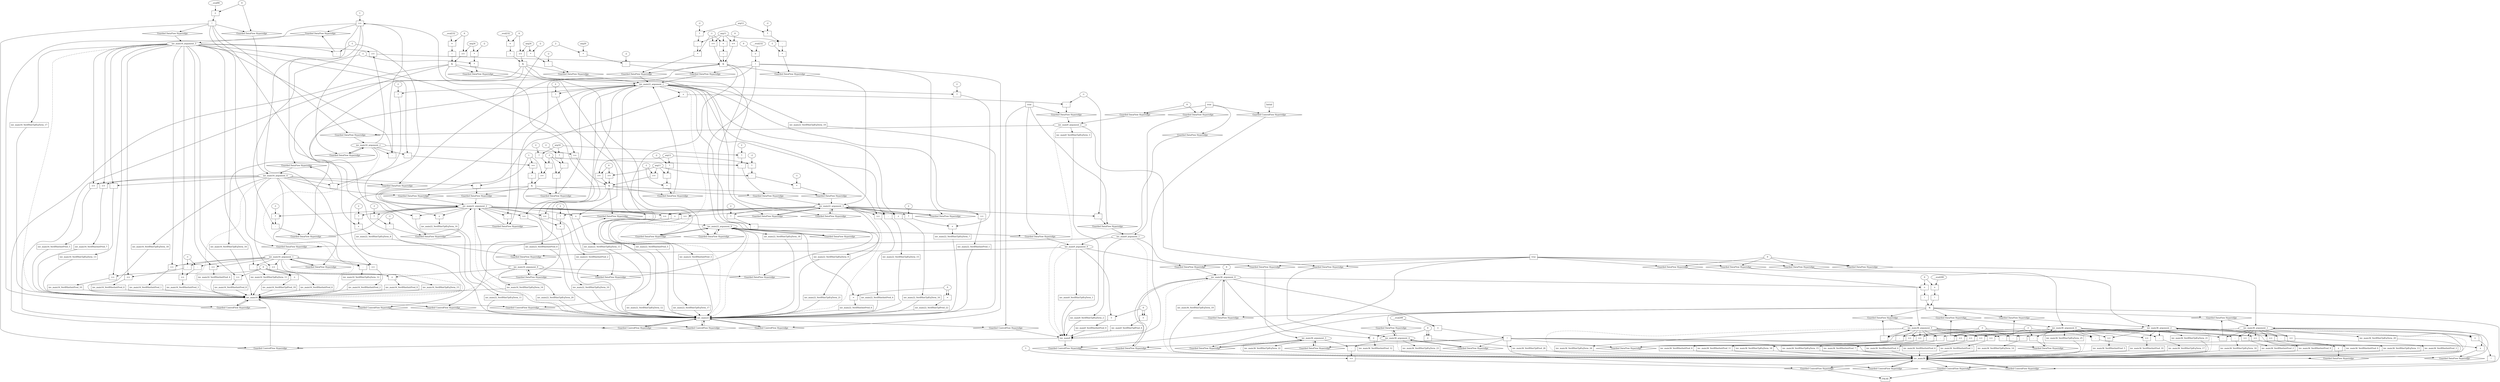 digraph dag {
inv_main16 [label="inv_main16" shape="rect"];
inv_main22 [label="inv_main22" shape="rect"];
inv_main36 [label="inv_main36" shape="rect"];
inv_main9 [label="inv_main9" shape="rect"];
FALSE [label="FALSE" shape="rect"];
Initial [label="Initial" shape="rect"];
ControlFowHyperEdge_0 [label="Guarded ControlFlow Hyperedge" shape="diamond"];
Initial -> ControlFowHyperEdge_0[label=""]
ControlFowHyperEdge_0 -> inv_main9[label=""]
ControlFowHyperEdge_1 [label="Guarded ControlFlow Hyperedge" shape="diamond"];
inv_main16 -> ControlFowHyperEdge_1[label=""]
ControlFowHyperEdge_1 -> inv_main16[label=""]
ControlFowHyperEdge_2 [label="Guarded ControlFlow Hyperedge" shape="diamond"];
inv_main16 -> ControlFowHyperEdge_2[label=""]
ControlFowHyperEdge_2 -> inv_main22[label=""]
ControlFowHyperEdge_3 [label="Guarded ControlFlow Hyperedge" shape="diamond"];
inv_main16 -> ControlFowHyperEdge_3[label=""]
ControlFowHyperEdge_3 -> inv_main22[label=""]
ControlFowHyperEdge_4 [label="Guarded ControlFlow Hyperedge" shape="diamond"];
inv_main16 -> ControlFowHyperEdge_4[label=""]
ControlFowHyperEdge_4 -> inv_main22[label=""]
ControlFowHyperEdge_5 [label="Guarded ControlFlow Hyperedge" shape="diamond"];
inv_main22 -> ControlFowHyperEdge_5[label=""]
ControlFowHyperEdge_5 -> inv_main22[label=""]
ControlFowHyperEdge_6 [label="Guarded ControlFlow Hyperedge" shape="diamond"];
inv_main22 -> ControlFowHyperEdge_6[label=""]
ControlFowHyperEdge_6 -> inv_main22[label=""]
ControlFowHyperEdge_7 [label="Guarded ControlFlow Hyperedge" shape="diamond"];
inv_main22 -> ControlFowHyperEdge_7[label=""]
ControlFowHyperEdge_7 -> inv_main22[label=""]
ControlFowHyperEdge_8 [label="Guarded ControlFlow Hyperedge" shape="diamond"];
inv_main22 -> ControlFowHyperEdge_8[label=""]
ControlFowHyperEdge_8 -> inv_main9[label=""]
ControlFowHyperEdge_9 [label="Guarded ControlFlow Hyperedge" shape="diamond"];
inv_main36 -> ControlFowHyperEdge_9[label=""]
ControlFowHyperEdge_9 -> inv_main36[label=""]
ControlFowHyperEdge_10 [label="Guarded ControlFlow Hyperedge" shape="diamond"];
inv_main36 -> ControlFowHyperEdge_10[label=""]
ControlFowHyperEdge_10 -> inv_main36[label=""]
ControlFowHyperEdge_11 [label="Guarded ControlFlow Hyperedge" shape="diamond"];
inv_main9 -> ControlFowHyperEdge_11[label=""]
ControlFowHyperEdge_11 -> inv_main16[label=""]
ControlFowHyperEdge_12 [label="Guarded ControlFlow Hyperedge" shape="diamond"];
inv_main9 -> ControlFowHyperEdge_12[label=""]
ControlFowHyperEdge_12 -> inv_main36[label=""]
ControlFowHyperEdge_13 [label="Guarded ControlFlow Hyperedge" shape="diamond"];
inv_main36 -> ControlFowHyperEdge_13[label=""]
ControlFowHyperEdge_13 -> FALSE[label=""]
ControlFowHyperEdge_14 [label="Guarded ControlFlow Hyperedge" shape="diamond"];
inv_main36 -> ControlFowHyperEdge_14[label=""]
ControlFowHyperEdge_14 -> FALSE[label=""]
inv_main9_argument_0 [label="inv_main9_argument_0" shape="oval"];
inv_main9_argument_0 -> inv_main9[label="" style="dashed"]
inv_main9_argument_1 [label="inv_main9_argument_1" shape="oval"];
inv_main9_argument_1 -> inv_main9[label="" style="dashed"]
inv_main9_argument_2 [label="inv_main9_argument_2" shape="oval"];
inv_main9_argument_2 -> inv_main9[label="" style="dashed"]
inv_main16_argument_0 [label="inv_main16_argument_0" shape="oval"];
inv_main16_argument_0 -> inv_main16[label="" style="dashed"]
inv_main16_argument_1 [label="inv_main16_argument_1" shape="oval"];
inv_main16_argument_1 -> inv_main16[label="" style="dashed"]
inv_main16_argument_2 [label="inv_main16_argument_2" shape="oval"];
inv_main16_argument_2 -> inv_main16[label="" style="dashed"]
inv_main16_argument_3 [label="inv_main16_argument_3" shape="oval"];
inv_main16_argument_3 -> inv_main16[label="" style="dashed"]
inv_main16_argument_4 [label="inv_main16_argument_4" shape="oval"];
inv_main16_argument_4 -> inv_main16[label="" style="dashed"]
inv_main22_argument_0 [label="inv_main22_argument_0" shape="oval"];
inv_main22_argument_0 -> inv_main22[label="" style="dashed"]
inv_main22_argument_1 [label="inv_main22_argument_1" shape="oval"];
inv_main22_argument_1 -> inv_main22[label="" style="dashed"]
inv_main22_argument_2 [label="inv_main22_argument_2" shape="oval"];
inv_main22_argument_2 -> inv_main22[label="" style="dashed"]
inv_main22_argument_3 [label="inv_main22_argument_3" shape="oval"];
inv_main22_argument_3 -> inv_main22[label="" style="dashed"]
inv_main36_argument_0 [label="inv_main36_argument_0" shape="oval"];
inv_main36_argument_0 -> inv_main36[label="" style="dashed"]
inv_main36_argument_1 [label="inv_main36_argument_1" shape="oval"];
inv_main36_argument_1 -> inv_main36[label="" style="dashed"]
inv_main36_argument_2 [label="inv_main36_argument_2" shape="oval"];
inv_main36_argument_2 -> inv_main36[label="" style="dashed"]
inv_main36_argument_3 [label="inv_main36_argument_3" shape="oval"];
inv_main36_argument_3 -> inv_main36[label="" style="dashed"]
inv_main36_argument_4 [label="inv_main36_argument_4" shape="oval"];
inv_main36_argument_4 -> inv_main36[label="" style="dashed"]
inv_main36_argument_5 [label="inv_main36_argument_5" shape="oval"];
inv_main36_argument_5 -> inv_main36[label="" style="dashed"]
inv_main36_argument_6 [label="inv_main36_argument_6" shape="oval"];
inv_main36_argument_6 -> inv_main36[label="" style="dashed"]

true_0 [label="true" shape="rect"];
true_0->ControlFowHyperEdge_0 [label=""];
xxxinv_main9___Initial_0xxxdataFlow_0_node_0 [label="0"];

xxxinv_main9___Initial_0xxxdataFlow_0_node_0->DataFowHyperEdge_0_inv_main9_argument_1 [label=""];

xxxinv_main9___Initial_0xxxdataFlow_0_node_0->DataFowHyperEdge_0_inv_main9_argument_2 [label=""];
xxxinv_main16___inv_main16_1xxxguard_0_node_0 [label=">=" shape="rect"];
xxxinv_main16___inv_main16_1xxxguard_0_node_1 [label="-" shape="rect"];
xxxinv_main16___inv_main16_1xxxguard_0_node_4 [label="1"];
xxxinv_main16___inv_main16_1xxxguard_0_node_1->xxxinv_main16___inv_main16_1xxxguard_0_node_0
xxxinv_main16___inv_main16_1xxxguard_0_node_4->xxxinv_main16___inv_main16_1xxxguard_0_node_0
inv_main16_argument_2->xxxinv_main16___inv_main16_1xxxguard_0_node_1
inv_main16_argument_3->xxxinv_main16___inv_main16_1xxxguard_0_node_1

xxxinv_main16___inv_main16_1xxxguard_0_node_0->ControlFowHyperEdge_1 [label=""];
xxxinv_main16___inv_main16_1xxxdataFlow_0_node_0 [label="-" shape="rect"];
xxxinv_main16___inv_main16_1xxxdataFlow_0_node_2 [label="-1"];
inv_main16_argument_3->xxxinv_main16___inv_main16_1xxxdataFlow_0_node_0
xxxinv_main16___inv_main16_1xxxdataFlow_0_node_2->xxxinv_main16___inv_main16_1xxxdataFlow_0_node_0

xxxinv_main16___inv_main16_1xxxdataFlow_0_node_0->DataFowHyperEdge_1_inv_main16_argument_3 [label=""];
xxxinv_main16___inv_main16_1xxxdataFlow1_node_0 [label="-" shape="rect"];
inv_main16_argument_4->xxxinv_main16___inv_main16_1xxxdataFlow1_node_0
xxxinv_main16___inv_main16_1xxxdataFlow_0_node_2->xxxinv_main16___inv_main16_1xxxdataFlow1_node_0

xxxinv_main16___inv_main16_1xxxdataFlow1_node_0->DataFowHyperEdge_1_inv_main16_argument_4 [label=""];
xxxinv_main22___inv_main16_2xxx_and [label="&" shape="rect"];
xxxinv_main22___inv_main16_2xxxguard_0_node_0 [label="!" shape="rect"];
xxxinv_main22___inv_main16_2xxxguard_0_node_1 [label="=" shape="rect"];
xxxinv_main22___inv_main16_2xxxdataFlow_0_node_1 [label="-1"];
xxxinv_main22___inv_main16_2xxxguard_0_node_1->xxxinv_main22___inv_main16_2xxxguard_0_node_0
xxxinv_main22___inv_main16_2xxxdataFlow_0_node_6->xxxinv_main22___inv_main16_2xxxguard_0_node_1
xxxinv_main22___inv_main16_2xxxdataFlow_0_node_1->xxxinv_main22___inv_main16_2xxxguard_0_node_1

xxxinv_main22___inv_main16_2xxxguard_0_node_0->xxxinv_main22___inv_main16_2xxx_and [label=""];
xxxinv_main22___inv_main16_2xxxguard1_node_0 [label=">=" shape="rect"];
inv_main16_argument_3->xxxinv_main22___inv_main16_2xxxguard1_node_0
inv_main16_argument_2->xxxinv_main22___inv_main16_2xxxguard1_node_0

xxxinv_main22___inv_main16_2xxxguard1_node_0->xxxinv_main22___inv_main16_2xxx_and [label=""];
xxxinv_main22___inv_main16_2xxxguard2_node_0 [label=">=" shape="rect"];
xxxinv_main22___inv_main16_2xxxguard2_node_1 [label="0"];
xxxinv_main22___inv_main16_2xxxguard2_node_1->xxxinv_main22___inv_main16_2xxxguard2_node_0
xxxinv_main22___inv_main16_2xxxdataFlow_0_node_6->xxxinv_main22___inv_main16_2xxxguard2_node_0

xxxinv_main22___inv_main16_2xxxguard2_node_0->xxxinv_main22___inv_main16_2xxx_and [label=""];
xxxinv_main22___inv_main16_2xxxguard3_node_0 [label=">=" shape="rect"];
xxxinv_main22___inv_main16_2xxxdataFlow_0_node_6->xxxinv_main22___inv_main16_2xxxguard3_node_0
xxxinv_main22___inv_main16_2xxxdataFlow_0_node_1->xxxinv_main22___inv_main16_2xxxguard3_node_0

xxxinv_main22___inv_main16_2xxxguard3_node_0->xxxinv_main22___inv_main16_2xxx_and [label=""];
xxxinv_main22___inv_main16_2xxx_and->ControlFowHyperEdge_2 [label=""];
xxxinv_main22___inv_main16_2xxxdataFlow_0_node_0 [label="*" shape="rect"];
xxxinv_main22___inv_main16_2xxxdataFlow_0_node_1 [label="-1"];
xxxinv_main22___inv_main16_2xxxdataFlow_0_node_2 [label="-" shape="rect"];
xxxinv_main22___inv_main16_2xxxdataFlow_0_node_3 [label="*" shape="rect"];
xxxinv_main22___inv_main16_2xxxdataFlow_0_node_4 [label="-2"];
xxxinv_main22___inv_main16_2xxxdataFlow_0_node_5 [label="arg12"];
xxxinv_main22___inv_main16_2xxxdataFlow_0_node_6 [label="arg11"];
xxxinv_main22___inv_main16_2xxxdataFlow_0_node_1->xxxinv_main22___inv_main16_2xxxdataFlow_0_node_0
xxxinv_main22___inv_main16_2xxxdataFlow_0_node_2->xxxinv_main22___inv_main16_2xxxdataFlow_0_node_0
xxxinv_main22___inv_main16_2xxxdataFlow_0_node_3->xxxinv_main22___inv_main16_2xxxdataFlow_0_node_2
xxxinv_main22___inv_main16_2xxxdataFlow_0_node_6->xxxinv_main22___inv_main16_2xxxdataFlow_0_node_2
xxxinv_main22___inv_main16_2xxxdataFlow_0_node_4->xxxinv_main22___inv_main16_2xxxdataFlow_0_node_3
xxxinv_main22___inv_main16_2xxxdataFlow_0_node_5->xxxinv_main22___inv_main16_2xxxdataFlow_0_node_3

xxxinv_main22___inv_main16_2xxxdataFlow_0_node_0->DataFowHyperEdge_2_inv_main22_argument_1 [label=""];
xxxinv_main22___inv_main16_2xxxdataFlow1_node_0 [label="*" shape="rect"];
xxxinv_main22___inv_main16_2xxxdataFlow1_node_1 [label="-1"];
xxxinv_main22___inv_main16_2xxxdataFlow1_node_2 [label="-" shape="rect"];
xxxinv_main22___inv_main16_2xxxdataFlow1_node_3 [label="*" shape="rect"];
xxxinv_main22___inv_main16_2xxxdataFlow1_node_4 [label="-2"];
xxxinv_main22___inv_main16_2xxxdataFlow1_node_1->xxxinv_main22___inv_main16_2xxxdataFlow1_node_0
xxxinv_main22___inv_main16_2xxxdataFlow1_node_2->xxxinv_main22___inv_main16_2xxxdataFlow1_node_0
xxxinv_main22___inv_main16_2xxxdataFlow1_node_3->xxxinv_main22___inv_main16_2xxxdataFlow1_node_2
xxxinv_main22___inv_main16_2xxxdataFlow_0_node_6->xxxinv_main22___inv_main16_2xxxdataFlow1_node_2
xxxinv_main22___inv_main16_2xxxdataFlow1_node_4->xxxinv_main22___inv_main16_2xxxdataFlow1_node_3
xxxinv_main22___inv_main16_2xxxdataFlow_0_node_5->xxxinv_main22___inv_main16_2xxxdataFlow1_node_3

xxxinv_main22___inv_main16_2xxxdataFlow1_node_0->DataFowHyperEdge_2_inv_main22_argument_3 [label=""];
xxxinv_main22___inv_main16_3xxx_and [label="&" shape="rect"];
xxxinv_main22___inv_main16_3xxxguard_0_node_0 [label=">=" shape="rect"];
inv_main16_argument_3->xxxinv_main22___inv_main16_3xxxguard_0_node_0
inv_main16_argument_2->xxxinv_main22___inv_main16_3xxxguard_0_node_0

xxxinv_main22___inv_main16_3xxxguard_0_node_0->xxxinv_main22___inv_main16_3xxx_and [label=""];
xxxinv_main22___inv_main16_3xxxguard1_node_0 [label=">=" shape="rect"];
xxxinv_main22___inv_main16_3xxxguard1_node_1 [label="0"];
xxxinv_main22___inv_main16_3xxxguard1_node_1->xxxinv_main22___inv_main16_3xxxguard1_node_0
xxxinv_main22___inv_main16_3xxxdataFlow_0_node_5->xxxinv_main22___inv_main16_3xxxguard1_node_0

xxxinv_main22___inv_main16_3xxxguard1_node_0->xxxinv_main22___inv_main16_3xxx_and [label=""];
xxxinv_main22___inv_main16_3xxxguard2_node_0 [label=">=" shape="rect"];
xxxinv_main22___inv_main16_3xxxguard1_node_1->xxxinv_main22___inv_main16_3xxxguard2_node_0
xxxinv_main22___inv_main16_3xxxdataFlow_0_node_6->xxxinv_main22___inv_main16_3xxxguard2_node_0

xxxinv_main22___inv_main16_3xxxguard2_node_0->xxxinv_main22___inv_main16_3xxx_and [label=""];
xxxinv_main22___inv_main16_3xxxguard3_node_0 [label=">=" shape="rect"];
xxxinv_main22___inv_main16_3xxxdataFlow_0_node_1 [label="-1"];
xxxinv_main22___inv_main16_3xxxdataFlow_0_node_6->xxxinv_main22___inv_main16_3xxxguard3_node_0
xxxinv_main22___inv_main16_3xxxdataFlow_0_node_1->xxxinv_main22___inv_main16_3xxxguard3_node_0

xxxinv_main22___inv_main16_3xxxguard3_node_0->xxxinv_main22___inv_main16_3xxx_and [label=""];
xxxinv_main22___inv_main16_3xxx_and->ControlFowHyperEdge_3 [label=""];
xxxinv_main22___inv_main16_3xxxdataFlow_0_node_0 [label="*" shape="rect"];
xxxinv_main22___inv_main16_3xxxdataFlow_0_node_1 [label="-1"];
xxxinv_main22___inv_main16_3xxxdataFlow_0_node_2 [label="-" shape="rect"];
xxxinv_main22___inv_main16_3xxxdataFlow_0_node_3 [label="*" shape="rect"];
xxxinv_main22___inv_main16_3xxxdataFlow_0_node_4 [label="-2"];
xxxinv_main22___inv_main16_3xxxdataFlow_0_node_5 [label="arg12"];
xxxinv_main22___inv_main16_3xxxdataFlow_0_node_6 [label="arg11"];
xxxinv_main22___inv_main16_3xxxdataFlow_0_node_1->xxxinv_main22___inv_main16_3xxxdataFlow_0_node_0
xxxinv_main22___inv_main16_3xxxdataFlow_0_node_2->xxxinv_main22___inv_main16_3xxxdataFlow_0_node_0
xxxinv_main22___inv_main16_3xxxdataFlow_0_node_3->xxxinv_main22___inv_main16_3xxxdataFlow_0_node_2
xxxinv_main22___inv_main16_3xxxdataFlow_0_node_6->xxxinv_main22___inv_main16_3xxxdataFlow_0_node_2
xxxinv_main22___inv_main16_3xxxdataFlow_0_node_4->xxxinv_main22___inv_main16_3xxxdataFlow_0_node_3
xxxinv_main22___inv_main16_3xxxdataFlow_0_node_5->xxxinv_main22___inv_main16_3xxxdataFlow_0_node_3

xxxinv_main22___inv_main16_3xxxdataFlow_0_node_0->DataFowHyperEdge_3_inv_main22_argument_1 [label=""];
xxxinv_main22___inv_main16_3xxxdataFlow1_node_0 [label="*" shape="rect"];
xxxinv_main22___inv_main16_3xxxdataFlow1_node_1 [label="-1"];
xxxinv_main22___inv_main16_3xxxdataFlow1_node_2 [label="-" shape="rect"];
xxxinv_main22___inv_main16_3xxxdataFlow1_node_3 [label="*" shape="rect"];
xxxinv_main22___inv_main16_3xxxdataFlow1_node_4 [label="-2"];
xxxinv_main22___inv_main16_3xxxdataFlow1_node_1->xxxinv_main22___inv_main16_3xxxdataFlow1_node_0
xxxinv_main22___inv_main16_3xxxdataFlow1_node_2->xxxinv_main22___inv_main16_3xxxdataFlow1_node_0
xxxinv_main22___inv_main16_3xxxdataFlow1_node_3->xxxinv_main22___inv_main16_3xxxdataFlow1_node_2
xxxinv_main22___inv_main16_3xxxdataFlow_0_node_6->xxxinv_main22___inv_main16_3xxxdataFlow1_node_2
xxxinv_main22___inv_main16_3xxxdataFlow1_node_4->xxxinv_main22___inv_main16_3xxxdataFlow1_node_3
xxxinv_main22___inv_main16_3xxxdataFlow_0_node_5->xxxinv_main22___inv_main16_3xxxdataFlow1_node_3

xxxinv_main22___inv_main16_3xxxdataFlow1_node_0->DataFowHyperEdge_3_inv_main22_argument_3 [label=""];
xxxinv_main22___inv_main16_4xxx_and [label="&" shape="rect"];
xxxinv_main22___inv_main16_4xxxguard_0_node_0 [label=">=" shape="rect"];
xxxinv_main22___inv_main16_4xxxguard_0_node_1 [label="-" shape="rect"];
xxxinv_main22___inv_main16_4xxxguard_0_node_2 [label="*" shape="rect"];
xxxinv_main22___inv_main16_4xxxguard_0_node_3 [label="2"];
xxxinv_main22___inv_main16_4xxxguard_0_node_1->xxxinv_main22___inv_main16_4xxxguard_0_node_0
xxxinv_main22___inv_main16_4xxxdataFlow1_node_2->xxxinv_main22___inv_main16_4xxxguard_0_node_0
xxxinv_main22___inv_main16_4xxxguard_0_node_2->xxxinv_main22___inv_main16_4xxxguard_0_node_1
xxxinv_main22___inv_main16_4xxxdataFlow_0_node_5->xxxinv_main22___inv_main16_4xxxguard_0_node_1
xxxinv_main22___inv_main16_4xxxguard_0_node_3->xxxinv_main22___inv_main16_4xxxguard_0_node_2
xxxinv_main22___inv_main16_4xxxdataFlow_0_node_4->xxxinv_main22___inv_main16_4xxxguard_0_node_2

xxxinv_main22___inv_main16_4xxxguard_0_node_0->xxxinv_main22___inv_main16_4xxx_and [label=""];
xxxinv_main22___inv_main16_4xxxguard1_node_0 [label="!" shape="rect"];
xxxinv_main22___inv_main16_4xxxguard1_node_1 [label=">=" shape="rect"];
xxxinv_main22___inv_main16_4xxxguard1_node_2 [label="-" shape="rect"];
xxxinv_main22___inv_main16_4xxxguard1_node_1->xxxinv_main22___inv_main16_4xxxguard1_node_0
xxxinv_main22___inv_main16_4xxxguard1_node_2->xxxinv_main22___inv_main16_4xxxguard1_node_1
xxxinv_main22___inv_main16_4xxxdataFlow1_node_2->xxxinv_main22___inv_main16_4xxxguard1_node_1
inv_main16_argument_2->xxxinv_main22___inv_main16_4xxxguard1_node_2
inv_main16_argument_3->xxxinv_main22___inv_main16_4xxxguard1_node_2

xxxinv_main22___inv_main16_4xxxguard1_node_0->xxxinv_main22___inv_main16_4xxx_and [label=""];
xxxinv_main22___inv_main16_4xxx_and->ControlFowHyperEdge_4 [label=""];
xxxinv_main22___inv_main16_4xxxdataFlow_0_node_0 [label="-" shape="rect"];
xxxinv_main22___inv_main16_4xxxdataFlow_0_node_1 [label="-" shape="rect"];
xxxinv_main22___inv_main16_4xxxdataFlow_0_node_2 [label="*" shape="rect"];
xxxinv_main22___inv_main16_4xxxdataFlow_0_node_3 [label="2"];
xxxinv_main22___inv_main16_4xxxdataFlow_0_node_4 [label="arg16"];
xxxinv_main22___inv_main16_4xxxdataFlow_0_node_5 [label="-1"];
xxxinv_main22___inv_main16_4xxxdataFlow_0_node_1->xxxinv_main22___inv_main16_4xxxdataFlow_0_node_0
xxxinv_main22___inv_main16_4xxxdataFlow_0_node_5->xxxinv_main22___inv_main16_4xxxdataFlow_0_node_0
xxxinv_main22___inv_main16_4xxxdataFlow_0_node_2->xxxinv_main22___inv_main16_4xxxdataFlow_0_node_1
xxxinv_main22___inv_main16_4xxxdataFlow_0_node_5->xxxinv_main22___inv_main16_4xxxdataFlow_0_node_1
xxxinv_main22___inv_main16_4xxxdataFlow_0_node_3->xxxinv_main22___inv_main16_4xxxdataFlow_0_node_2
xxxinv_main22___inv_main16_4xxxdataFlow_0_node_4->xxxinv_main22___inv_main16_4xxxdataFlow_0_node_2

xxxinv_main22___inv_main16_4xxxdataFlow_0_node_0->DataFowHyperEdge_4_inv_main22_argument_1 [label=""];
xxxinv_main22___inv_main16_4xxxdataFlow1_node_0 [label="-" shape="rect"];
xxxinv_main22___inv_main16_4xxxdataFlow1_node_2 [label="1"];
inv_main16_argument_4->xxxinv_main22___inv_main16_4xxxdataFlow1_node_0
xxxinv_main22___inv_main16_4xxxdataFlow1_node_2->xxxinv_main22___inv_main16_4xxxdataFlow1_node_0

xxxinv_main22___inv_main16_4xxxdataFlow1_node_0->DataFowHyperEdge_4_inv_main22_argument_2 [label=""];
xxxinv_main22___inv_main16_4xxxdataFlow2_node_0 [label="-" shape="rect"];
xxxinv_main22___inv_main16_4xxxdataFlow2_node_1 [label="*" shape="rect"];
xxxinv_main22___inv_main16_4xxxdataFlow2_node_2 [label="2"];
xxxinv_main22___inv_main16_4xxxdataFlow2_node_1->xxxinv_main22___inv_main16_4xxxdataFlow2_node_0
xxxinv_main22___inv_main16_4xxxdataFlow_0_node_5->xxxinv_main22___inv_main16_4xxxdataFlow2_node_0
xxxinv_main22___inv_main16_4xxxdataFlow2_node_2->xxxinv_main22___inv_main16_4xxxdataFlow2_node_1
xxxinv_main22___inv_main16_4xxxdataFlow_0_node_4->xxxinv_main22___inv_main16_4xxxdataFlow2_node_1

xxxinv_main22___inv_main16_4xxxdataFlow2_node_0->DataFowHyperEdge_4_inv_main22_argument_3 [label=""];
xxxinv_main22___inv_main22_5xxxguard_0_node_0 [label="!" shape="rect"];
xxxinv_main22___inv_main22_5xxxguard_0_node_1 [label="=" shape="rect"];
xxxinv_main22___inv_main22_5xxxguard_0_node_2 [label="__eval232"];
xxxinv_main22___inv_main22_5xxxguard_0_node_3 [label="0"];
xxxinv_main22___inv_main22_5xxxguard_0_node_1->xxxinv_main22___inv_main22_5xxxguard_0_node_0
xxxinv_main22___inv_main22_5xxxguard_0_node_2->xxxinv_main22___inv_main22_5xxxguard_0_node_1
xxxinv_main22___inv_main22_5xxxguard_0_node_3->xxxinv_main22___inv_main22_5xxxguard_0_node_1

xxxinv_main22___inv_main22_5xxxguard_0_node_0->ControlFowHyperEdge_5 [label=""];
xxxinv_main22___inv_main22_5xxxdataFlow_0_node_0 [label="-" shape="rect"];
xxxinv_main22___inv_main22_5xxxdataFlow_0_node_1 [label="*" shape="rect"];
xxxinv_main22___inv_main22_5xxxdataFlow_0_node_2 [label="2"];
xxxinv_main22___inv_main22_5xxxdataFlow_0_node_3 [label="arg20"];
xxxinv_main22___inv_main22_5xxxdataFlow_0_node_4 [label="-2"];
xxxinv_main22___inv_main22_5xxxdataFlow_0_node_1->xxxinv_main22___inv_main22_5xxxdataFlow_0_node_0
xxxinv_main22___inv_main22_5xxxdataFlow_0_node_4->xxxinv_main22___inv_main22_5xxxdataFlow_0_node_0
xxxinv_main22___inv_main22_5xxxdataFlow_0_node_2->xxxinv_main22___inv_main22_5xxxdataFlow_0_node_1
xxxinv_main22___inv_main22_5xxxdataFlow_0_node_3->xxxinv_main22___inv_main22_5xxxdataFlow_0_node_1

xxxinv_main22___inv_main22_5xxxdataFlow_0_node_0->DataFowHyperEdge_5_inv_main22_argument_1 [label=""];
xxxinv_main22___inv_main22_5xxxdataFlow1_node_0 [label="-" shape="rect"];
xxxinv_main22___inv_main22_5xxxdataFlow_0_node_2 [label="2"];
inv_main22_argument_2->xxxinv_main22___inv_main22_5xxxdataFlow1_node_0
xxxinv_main22___inv_main22_5xxxdataFlow_0_node_2->xxxinv_main22___inv_main22_5xxxdataFlow1_node_0

xxxinv_main22___inv_main22_5xxxdataFlow1_node_0->DataFowHyperEdge_5_inv_main22_argument_2 [label=""];
xxxinv_main22___inv_main22_6xxx_and [label="&" shape="rect"];
xxxinv_main22___inv_main22_6xxxguard_0_node_0 [label="!" shape="rect"];
xxxinv_main22___inv_main22_6xxxguard_0_node_1 [label="=" shape="rect"];
xxxinv_main22___inv_main22_6xxxguard_0_node_2 [label="__eval232"];
xxxinv_main22___inv_main22_6xxxguard_0_node_3 [label="0"];
xxxinv_main22___inv_main22_6xxxguard_0_node_1->xxxinv_main22___inv_main22_6xxxguard_0_node_0
xxxinv_main22___inv_main22_6xxxguard_0_node_2->xxxinv_main22___inv_main22_6xxxguard_0_node_1
xxxinv_main22___inv_main22_6xxxguard_0_node_3->xxxinv_main22___inv_main22_6xxxguard_0_node_1

xxxinv_main22___inv_main22_6xxxguard_0_node_0->xxxinv_main22___inv_main22_6xxx_and [label=""];
xxxinv_main22___inv_main22_6xxxguard1_node_0 [label=">=" shape="rect"];
xxxinv_main22___inv_main22_6xxxdataFlow_0_node_4->xxxinv_main22___inv_main22_6xxxguard1_node_0
xxxinv_main22___inv_main22_6xxxguard_0_node_3->xxxinv_main22___inv_main22_6xxxguard1_node_0

xxxinv_main22___inv_main22_6xxxguard1_node_0->xxxinv_main22___inv_main22_6xxx_and [label=""];
xxxinv_main22___inv_main22_6xxx_and->ControlFowHyperEdge_6 [label=""];
xxxinv_main22___inv_main22_6xxxdataFlow_0_node_0 [label="*" shape="rect"];
xxxinv_main22___inv_main22_6xxxdataFlow_0_node_1 [label="-1"];
xxxinv_main22___inv_main22_6xxxdataFlow_0_node_2 [label="*" shape="rect"];
xxxinv_main22___inv_main22_6xxxdataFlow_0_node_3 [label="-2"];
xxxinv_main22___inv_main22_6xxxdataFlow_0_node_4 [label="arg24"];
xxxinv_main22___inv_main22_6xxxdataFlow_0_node_1->xxxinv_main22___inv_main22_6xxxdataFlow_0_node_0
xxxinv_main22___inv_main22_6xxxdataFlow_0_node_2->xxxinv_main22___inv_main22_6xxxdataFlow_0_node_0
xxxinv_main22___inv_main22_6xxxdataFlow_0_node_4->xxxinv_main22___inv_main22_6xxxdataFlow_0_node_2
xxxinv_main22___inv_main22_6xxxdataFlow_0_node_3->xxxinv_main22___inv_main22_6xxxdataFlow_0_node_2

xxxinv_main22___inv_main22_6xxxdataFlow_0_node_0->DataFowHyperEdge_6_inv_main22_argument_1 [label=""];
xxxinv_main22___inv_main22_6xxxdataFlow1_node_0 [label="-" shape="rect"];
xxxinv_main22___inv_main22_6xxxdataFlow_0_node_1 [label="-1"];
xxxinv_main22___inv_main22_6xxxdataFlow1_node_2 [label="*" shape="rect"];
xxxinv_main22___inv_main22_6xxxdataFlow1_node_3 [label="-1"];
xxxinv_main22___inv_main22_6xxxdataFlow_0_node_1->xxxinv_main22___inv_main22_6xxxdataFlow1_node_0
xxxinv_main22___inv_main22_6xxxdataFlow1_node_2->xxxinv_main22___inv_main22_6xxxdataFlow1_node_0
inv_main22_argument_2->xxxinv_main22___inv_main22_6xxxdataFlow1_node_2
xxxinv_main22___inv_main22_6xxxdataFlow1_node_3->xxxinv_main22___inv_main22_6xxxdataFlow1_node_2

xxxinv_main22___inv_main22_6xxxdataFlow1_node_0->DataFowHyperEdge_6_inv_main22_argument_2 [label=""];
xxxinv_main22___inv_main22_7xxx_and [label="&" shape="rect"];
xxxinv_main22___inv_main22_7xxxguard_0_node_0 [label="!" shape="rect"];
xxxinv_main22___inv_main22_7xxxguard_0_node_1 [label="=" shape="rect"];
xxxinv_main22___inv_main22_7xxxguard_0_node_2 [label="__eval232"];
xxxinv_main22___inv_main22_7xxxguard_0_node_3 [label="0"];
xxxinv_main22___inv_main22_7xxxguard_0_node_1->xxxinv_main22___inv_main22_7xxxguard_0_node_0
xxxinv_main22___inv_main22_7xxxguard_0_node_2->xxxinv_main22___inv_main22_7xxxguard_0_node_1
xxxinv_main22___inv_main22_7xxxguard_0_node_3->xxxinv_main22___inv_main22_7xxxguard_0_node_1

xxxinv_main22___inv_main22_7xxxguard_0_node_0->xxxinv_main22___inv_main22_7xxx_and [label=""];
xxxinv_main22___inv_main22_7xxxguard1_node_0 [label=">=" shape="rect"];
xxxinv_main22___inv_main22_7xxxguard_0_node_3->xxxinv_main22___inv_main22_7xxxguard1_node_0
xxxinv_main22___inv_main22_7xxxdataFlow_0_node_4->xxxinv_main22___inv_main22_7xxxguard1_node_0

xxxinv_main22___inv_main22_7xxxguard1_node_0->xxxinv_main22___inv_main22_7xxx_and [label=""];
xxxinv_main22___inv_main22_7xxx_and->ControlFowHyperEdge_7 [label=""];
xxxinv_main22___inv_main22_7xxxdataFlow_0_node_0 [label="-" shape="rect"];
xxxinv_main22___inv_main22_7xxxdataFlow_0_node_1 [label="-2"];
xxxinv_main22___inv_main22_7xxxdataFlow_0_node_2 [label="*" shape="rect"];
xxxinv_main22___inv_main22_7xxxdataFlow_0_node_3 [label="-2"];
xxxinv_main22___inv_main22_7xxxdataFlow_0_node_4 [label="arg24"];
xxxinv_main22___inv_main22_7xxxdataFlow_0_node_1->xxxinv_main22___inv_main22_7xxxdataFlow_0_node_0
xxxinv_main22___inv_main22_7xxxdataFlow_0_node_2->xxxinv_main22___inv_main22_7xxxdataFlow_0_node_0
xxxinv_main22___inv_main22_7xxxdataFlow_0_node_4->xxxinv_main22___inv_main22_7xxxdataFlow_0_node_2
xxxinv_main22___inv_main22_7xxxdataFlow_0_node_3->xxxinv_main22___inv_main22_7xxxdataFlow_0_node_2

xxxinv_main22___inv_main22_7xxxdataFlow_0_node_0->DataFowHyperEdge_7_inv_main22_argument_1 [label=""];
xxxinv_main22___inv_main22_7xxxdataFlow1_node_0 [label="-" shape="rect"];
xxxinv_main22___inv_main22_7xxxdataFlow1_node_1 [label="-1"];
xxxinv_main22___inv_main22_7xxxdataFlow1_node_2 [label="*" shape="rect"];
xxxinv_main22___inv_main22_7xxxdataFlow1_node_3 [label="-1"];
xxxinv_main22___inv_main22_7xxxdataFlow1_node_1->xxxinv_main22___inv_main22_7xxxdataFlow1_node_0
xxxinv_main22___inv_main22_7xxxdataFlow1_node_2->xxxinv_main22___inv_main22_7xxxdataFlow1_node_0
inv_main22_argument_2->xxxinv_main22___inv_main22_7xxxdataFlow1_node_2
xxxinv_main22___inv_main22_7xxxdataFlow1_node_3->xxxinv_main22___inv_main22_7xxxdataFlow1_node_2

xxxinv_main22___inv_main22_7xxxdataFlow1_node_0->DataFowHyperEdge_7_inv_main22_argument_2 [label=""];
true_8 [label="true" shape="rect"];
true_8->ControlFowHyperEdge_8 [label=""];
xxxinv_main9___inv_main22_8xxxdataFlow_0_node_0 [label="-" shape="rect"];
xxxinv_main9___inv_main22_8xxxdataFlow_0_node_2 [label="-1"];
inv_main22_argument_3->xxxinv_main9___inv_main22_8xxxdataFlow_0_node_0
xxxinv_main9___inv_main22_8xxxdataFlow_0_node_2->xxxinv_main9___inv_main22_8xxxdataFlow_0_node_0

xxxinv_main9___inv_main22_8xxxdataFlow_0_node_0->DataFowHyperEdge_8_inv_main9_argument_1 [label=""];
xxxinv_main9___inv_main22_8xxxdataFlow1_node_0 [label="-" shape="rect"];
xxxinv_main9___inv_main22_8xxxdataFlow1_node_1 [label="+" shape="rect"];
xxxinv_main9___inv_main22_8xxxdataFlow1_node_1->xxxinv_main9___inv_main22_8xxxdataFlow1_node_0
xxxinv_main9___inv_main22_8xxxdataFlow_0_node_2->xxxinv_main9___inv_main22_8xxxdataFlow1_node_0
inv_main22_argument_1->xxxinv_main9___inv_main22_8xxxdataFlow1_node_1
inv_main22_argument_2->xxxinv_main9___inv_main22_8xxxdataFlow1_node_1

xxxinv_main9___inv_main22_8xxxdataFlow1_node_0->DataFowHyperEdge_8_inv_main9_argument_2 [label=""];
xxxinv_main36___inv_main36_9xxx_and [label="&" shape="rect"];
xxxinv_main36___inv_main36_9xxxguard_0_node_0 [label="!" shape="rect"];
xxxinv_main36___inv_main36_9xxxguard_0_node_1 [label="=" shape="rect"];
xxxinv_main36___inv_main36_9xxxguard_0_node_3 [label="0"];
xxxinv_main36___inv_main36_9xxxguard_0_node_1->xxxinv_main36___inv_main36_9xxxguard_0_node_0
inv_main36_argument_0->xxxinv_main36___inv_main36_9xxxguard_0_node_1
xxxinv_main36___inv_main36_9xxxguard_0_node_3->xxxinv_main36___inv_main36_9xxxguard_0_node_1

xxxinv_main36___inv_main36_9xxxguard_0_node_0->xxxinv_main36___inv_main36_9xxx_and [label=""];
xxxinv_main36___inv_main36_9xxxguard1_node_0 [label="!" shape="rect"];
xxxinv_main36___inv_main36_9xxxguard1_node_1 [label="=" shape="rect"];
xxxinv_main36___inv_main36_9xxxguard1_node_2 [label="__eval299"];
xxxinv_main36___inv_main36_9xxxguard1_node_1->xxxinv_main36___inv_main36_9xxxguard1_node_0
xxxinv_main36___inv_main36_9xxxguard1_node_2->xxxinv_main36___inv_main36_9xxxguard1_node_1
xxxinv_main36___inv_main36_9xxxguard_0_node_3->xxxinv_main36___inv_main36_9xxxguard1_node_1

xxxinv_main36___inv_main36_9xxxguard1_node_0->xxxinv_main36___inv_main36_9xxx_and [label=""];
xxxinv_main36___inv_main36_9xxx_and->ControlFowHyperEdge_9 [label=""];
xxxinv_main36___inv_main36_9xxxdataFlow_0_node_0 [label="-" shape="rect"];
xxxinv_main36___inv_main36_9xxxdataFlow_0_node_2 [label="-1"];
inv_main36_argument_1->xxxinv_main36___inv_main36_9xxxdataFlow_0_node_0
xxxinv_main36___inv_main36_9xxxdataFlow_0_node_2->xxxinv_main36___inv_main36_9xxxdataFlow_0_node_0

xxxinv_main36___inv_main36_9xxxdataFlow_0_node_0->DataFowHyperEdge_9_inv_main36_argument_1 [label=""];
xxxinv_main36___inv_main36_9xxxdataFlow1_node_0 [label="-" shape="rect"];
inv_main36_argument_2->xxxinv_main36___inv_main36_9xxxdataFlow1_node_0
xxxinv_main36___inv_main36_9xxxdataFlow_0_node_2->xxxinv_main36___inv_main36_9xxxdataFlow1_node_0

xxxinv_main36___inv_main36_9xxxdataFlow1_node_0->DataFowHyperEdge_9_inv_main36_argument_2 [label=""];
xxxinv_main36___inv_main36_9xxxdataFlow2_node_0 [label="-" shape="rect"];
inv_main36_argument_5->xxxinv_main36___inv_main36_9xxxdataFlow2_node_0
xxxinv_main36___inv_main36_9xxxdataFlow_0_node_2->xxxinv_main36___inv_main36_9xxxdataFlow2_node_0

xxxinv_main36___inv_main36_9xxxdataFlow2_node_0->DataFowHyperEdge_9_inv_main36_argument_5 [label=""];
xxxinv_main36___inv_main36_9xxxdataFlow3_node_0 [label="-" shape="rect"];
inv_main36_argument_6->xxxinv_main36___inv_main36_9xxxdataFlow3_node_0
xxxinv_main36___inv_main36_9xxxdataFlow_0_node_2->xxxinv_main36___inv_main36_9xxxdataFlow3_node_0

xxxinv_main36___inv_main36_9xxxdataFlow3_node_0->DataFowHyperEdge_9_inv_main36_argument_6 [label=""];
xxxinv_main36___inv_main36_10xxxguard_0_node_0 [label="!" shape="rect"];
xxxinv_main36___inv_main36_10xxxguard_0_node_1 [label="=" shape="rect"];
xxxinv_main36___inv_main36_10xxxguard_0_node_2 [label="__eval299"];
xxxinv_main36___inv_main36_10xxxguard_0_node_1->xxxinv_main36___inv_main36_10xxxguard_0_node_0
xxxinv_main36___inv_main36_10xxxguard_0_node_2->xxxinv_main36___inv_main36_10xxxguard_0_node_1
inv_main36_argument_0->xxxinv_main36___inv_main36_10xxxguard_0_node_1

xxxinv_main36___inv_main36_10xxxguard_0_node_0->ControlFowHyperEdge_10 [label=""];
xxxinv_main36___inv_main36_10xxxdataFlow_0_node_0 [label="-" shape="rect"];
xxxinv_main36___inv_main36_10xxxdataFlow_0_node_2 [label="-1"];
inv_main36_argument_6->xxxinv_main36___inv_main36_10xxxdataFlow_0_node_0
xxxinv_main36___inv_main36_10xxxdataFlow_0_node_2->xxxinv_main36___inv_main36_10xxxdataFlow_0_node_0

xxxinv_main36___inv_main36_10xxxdataFlow_0_node_0->DataFowHyperEdge_10_inv_main36_argument_6 [label=""];
xxxinv_main36___inv_main36_10xxxdataFlow1_node_0 [label="+" shape="rect"];
xxxinv_main36___inv_main36_10xxxdataFlow1_node_2 [label="-" shape="rect"];
inv_main36_argument_2->xxxinv_main36___inv_main36_10xxxdataFlow1_node_0
xxxinv_main36___inv_main36_10xxxdataFlow1_node_2->xxxinv_main36___inv_main36_10xxxdataFlow1_node_0
inv_main36_argument_6->xxxinv_main36___inv_main36_10xxxdataFlow1_node_2
xxxinv_main36___inv_main36_10xxxdataFlow_0_node_2->xxxinv_main36___inv_main36_10xxxdataFlow1_node_2

xxxinv_main36___inv_main36_10xxxdataFlow1_node_0->DataFowHyperEdge_10_inv_main36_argument_2 [label=""];
xxxinv_main36___inv_main36_10xxxdataFlow2_node_0 [label="-" shape="rect"];
inv_main36_argument_5->xxxinv_main36___inv_main36_10xxxdataFlow2_node_0
xxxinv_main36___inv_main36_10xxxdataFlow_0_node_2->xxxinv_main36___inv_main36_10xxxdataFlow2_node_0

xxxinv_main36___inv_main36_10xxxdataFlow2_node_0->DataFowHyperEdge_10_inv_main36_argument_5 [label=""];
xxxinv_main36___inv_main36_10xxxdataFlow3_node_0 [label="+" shape="rect"];
xxxinv_main36___inv_main36_10xxxdataFlow3_node_2 [label="-" shape="rect"];
inv_main36_argument_1->xxxinv_main36___inv_main36_10xxxdataFlow3_node_0
xxxinv_main36___inv_main36_10xxxdataFlow3_node_2->xxxinv_main36___inv_main36_10xxxdataFlow3_node_0
inv_main36_argument_5->xxxinv_main36___inv_main36_10xxxdataFlow3_node_2
xxxinv_main36___inv_main36_10xxxdataFlow_0_node_2->xxxinv_main36___inv_main36_10xxxdataFlow3_node_2

xxxinv_main36___inv_main36_10xxxdataFlow3_node_0->DataFowHyperEdge_10_inv_main36_argument_1 [label=""];

inv_main36_argument_0->DataFowHyperEdge_10_inv_main36_argument_0 [label=""];
xxxinv_main16___inv_main9_11xxxguard_0_node_0 [label="!" shape="rect"];
xxxinv_main16___inv_main9_11xxxguard_0_node_1 [label="=" shape="rect"];
xxxinv_main16___inv_main9_11xxxguard_0_node_2 [label="__eval90"];
xxxinv_main16___inv_main9_11xxxguard_0_node_1->xxxinv_main16___inv_main9_11xxxguard_0_node_0
xxxinv_main16___inv_main9_11xxxguard_0_node_2->xxxinv_main16___inv_main9_11xxxguard_0_node_1
xxxinv_main16___inv_main9_11xxxdataFlow1_node_0->xxxinv_main16___inv_main9_11xxxguard_0_node_1

xxxinv_main16___inv_main9_11xxxguard_0_node_0->ControlFowHyperEdge_11 [label=""];

inv_main9_argument_1->DataFowHyperEdge_11_inv_main16_argument_1 [label=""];
xxxinv_main16___inv_main9_11xxxdataFlow1_node_0 [label="0"];

xxxinv_main16___inv_main9_11xxxdataFlow1_node_0->DataFowHyperEdge_11_inv_main16_argument_4 [label=""];
true_12 [label="true" shape="rect"];
true_12->ControlFowHyperEdge_12 [label=""];
xxxinv_main36___inv_main9_12xxxdataFlow_0_node_0 [label="0"];

xxxinv_main36___inv_main9_12xxxdataFlow_0_node_0->DataFowHyperEdge_12_inv_main36_argument_1 [label=""];

xxxinv_main36___inv_main9_12xxxdataFlow_0_node_0->DataFowHyperEdge_12_inv_main36_argument_2 [label=""];

xxxinv_main36___inv_main9_12xxxdataFlow_0_node_0->DataFowHyperEdge_12_inv_main36_argument_5 [label=""];

xxxinv_main36___inv_main9_12xxxdataFlow_0_node_0->DataFowHyperEdge_12_inv_main36_argument_6 [label=""];
xxxFALSE___inv_main36_13xxxguard_0_node_0 [label="!" shape="rect"];
xxxFALSE___inv_main36_13xxxguard_0_node_1 [label="=" shape="rect"];
xxxFALSE___inv_main36_13xxxguard_0_node_1->xxxFALSE___inv_main36_13xxxguard_0_node_0
inv_main36_argument_2->xxxFALSE___inv_main36_13xxxguard_0_node_1
inv_main36_argument_1->xxxFALSE___inv_main36_13xxxguard_0_node_1

xxxFALSE___inv_main36_13xxxguard_0_node_0->ControlFowHyperEdge_13 [label=""];
xxxFALSE___inv_main36_14xxxguard_0_node_0 [label=">=" shape="rect"];
xxxFALSE___inv_main36_14xxxguard_0_node_1 [label="-" shape="rect"];
xxxFALSE___inv_main36_14xxxguard_0_node_4 [label="1"];
xxxFALSE___inv_main36_14xxxguard_0_node_1->xxxFALSE___inv_main36_14xxxguard_0_node_0
xxxFALSE___inv_main36_14xxxguard_0_node_4->xxxFALSE___inv_main36_14xxxguard_0_node_0
inv_main36_argument_3->xxxFALSE___inv_main36_14xxxguard_0_node_1
inv_main36_argument_4->xxxFALSE___inv_main36_14xxxguard_0_node_1

xxxFALSE___inv_main36_14xxxguard_0_node_0->ControlFowHyperEdge_14 [label=""];
DataFowHyperEdge_0_inv_main9_argument_0 [label="Guarded DataFlow Hyperedge" shape="diamond"];
DataFowHyperEdge_0_inv_main9_argument_0 -> inv_main9_argument_0[label=""]
true_0->DataFowHyperEdge_0_inv_main9_argument_0 [label=""];
DataFowHyperEdge_0_inv_main9_argument_1 [label="Guarded DataFlow Hyperedge" shape="diamond"];
DataFowHyperEdge_0_inv_main9_argument_1 -> inv_main9_argument_1[label=""]
true_0->DataFowHyperEdge_0_inv_main9_argument_1 [label=""];
DataFowHyperEdge_0_inv_main9_argument_2 [label="Guarded DataFlow Hyperedge" shape="diamond"];
DataFowHyperEdge_0_inv_main9_argument_2 -> inv_main9_argument_2[label=""]
true_0->DataFowHyperEdge_0_inv_main9_argument_2 [label=""];
DataFowHyperEdge_1_inv_main16_argument_0 [label="Guarded DataFlow Hyperedge" shape="diamond"];
DataFowHyperEdge_1_inv_main16_argument_0 -> inv_main16_argument_0[label=""]
xxxinv_main16___inv_main16_1xxxguard_0_node_0 -> DataFowHyperEdge_1_inv_main16_argument_0[label=""]
DataFowHyperEdge_1_inv_main16_argument_1 [label="Guarded DataFlow Hyperedge" shape="diamond"];
DataFowHyperEdge_1_inv_main16_argument_1 -> inv_main16_argument_1[label=""]
xxxinv_main16___inv_main16_1xxxguard_0_node_0 -> DataFowHyperEdge_1_inv_main16_argument_1[label=""]
DataFowHyperEdge_1_inv_main16_argument_2 [label="Guarded DataFlow Hyperedge" shape="diamond"];
DataFowHyperEdge_1_inv_main16_argument_2 -> inv_main16_argument_2[label=""]
xxxinv_main16___inv_main16_1xxxguard_0_node_0 -> DataFowHyperEdge_1_inv_main16_argument_2[label=""]
DataFowHyperEdge_1_inv_main16_argument_3 [label="Guarded DataFlow Hyperedge" shape="diamond"];
DataFowHyperEdge_1_inv_main16_argument_3 -> inv_main16_argument_3[label=""]
xxxinv_main16___inv_main16_1xxxguard_0_node_0 -> DataFowHyperEdge_1_inv_main16_argument_3[label=""]
DataFowHyperEdge_1_inv_main16_argument_4 [label="Guarded DataFlow Hyperedge" shape="diamond"];
DataFowHyperEdge_1_inv_main16_argument_4 -> inv_main16_argument_4[label=""]
xxxinv_main16___inv_main16_1xxxguard_0_node_0 -> DataFowHyperEdge_1_inv_main16_argument_4[label=""]
DataFowHyperEdge_2_inv_main22_argument_0 [label="Guarded DataFlow Hyperedge" shape="diamond"];
DataFowHyperEdge_2_inv_main22_argument_0 -> inv_main22_argument_0[label=""]
xxxinv_main22___inv_main16_2xxx_and -> DataFowHyperEdge_2_inv_main22_argument_0[label=""]
DataFowHyperEdge_2_inv_main22_argument_1 [label="Guarded DataFlow Hyperedge" shape="diamond"];
DataFowHyperEdge_2_inv_main22_argument_1 -> inv_main22_argument_1[label=""]
xxxinv_main22___inv_main16_2xxx_and -> DataFowHyperEdge_2_inv_main22_argument_1[label=""]
DataFowHyperEdge_2_inv_main22_argument_2 [label="Guarded DataFlow Hyperedge" shape="diamond"];
DataFowHyperEdge_2_inv_main22_argument_2 -> inv_main22_argument_2[label=""]
xxxinv_main22___inv_main16_2xxx_and -> DataFowHyperEdge_2_inv_main22_argument_2[label=""]
DataFowHyperEdge_2_inv_main22_argument_3 [label="Guarded DataFlow Hyperedge" shape="diamond"];
DataFowHyperEdge_2_inv_main22_argument_3 -> inv_main22_argument_3[label=""]
xxxinv_main22___inv_main16_2xxx_and -> DataFowHyperEdge_2_inv_main22_argument_3[label=""]
DataFowHyperEdge_3_inv_main22_argument_0 [label="Guarded DataFlow Hyperedge" shape="diamond"];
DataFowHyperEdge_3_inv_main22_argument_0 -> inv_main22_argument_0[label=""]
xxxinv_main22___inv_main16_3xxx_and -> DataFowHyperEdge_3_inv_main22_argument_0[label=""]
DataFowHyperEdge_3_inv_main22_argument_1 [label="Guarded DataFlow Hyperedge" shape="diamond"];
DataFowHyperEdge_3_inv_main22_argument_1 -> inv_main22_argument_1[label=""]
xxxinv_main22___inv_main16_3xxx_and -> DataFowHyperEdge_3_inv_main22_argument_1[label=""]
DataFowHyperEdge_3_inv_main22_argument_2 [label="Guarded DataFlow Hyperedge" shape="diamond"];
DataFowHyperEdge_3_inv_main22_argument_2 -> inv_main22_argument_2[label=""]
xxxinv_main22___inv_main16_3xxx_and -> DataFowHyperEdge_3_inv_main22_argument_2[label=""]
DataFowHyperEdge_3_inv_main22_argument_3 [label="Guarded DataFlow Hyperedge" shape="diamond"];
DataFowHyperEdge_3_inv_main22_argument_3 -> inv_main22_argument_3[label=""]
xxxinv_main22___inv_main16_3xxx_and -> DataFowHyperEdge_3_inv_main22_argument_3[label=""]
DataFowHyperEdge_4_inv_main22_argument_0 [label="Guarded DataFlow Hyperedge" shape="diamond"];
DataFowHyperEdge_4_inv_main22_argument_0 -> inv_main22_argument_0[label=""]
xxxinv_main22___inv_main16_4xxx_and -> DataFowHyperEdge_4_inv_main22_argument_0[label=""]
DataFowHyperEdge_4_inv_main22_argument_1 [label="Guarded DataFlow Hyperedge" shape="diamond"];
DataFowHyperEdge_4_inv_main22_argument_1 -> inv_main22_argument_1[label=""]
xxxinv_main22___inv_main16_4xxx_and -> DataFowHyperEdge_4_inv_main22_argument_1[label=""]
DataFowHyperEdge_4_inv_main22_argument_2 [label="Guarded DataFlow Hyperedge" shape="diamond"];
DataFowHyperEdge_4_inv_main22_argument_2 -> inv_main22_argument_2[label=""]
xxxinv_main22___inv_main16_4xxx_and -> DataFowHyperEdge_4_inv_main22_argument_2[label=""]
DataFowHyperEdge_4_inv_main22_argument_3 [label="Guarded DataFlow Hyperedge" shape="diamond"];
DataFowHyperEdge_4_inv_main22_argument_3 -> inv_main22_argument_3[label=""]
xxxinv_main22___inv_main16_4xxx_and -> DataFowHyperEdge_4_inv_main22_argument_3[label=""]
DataFowHyperEdge_5_inv_main22_argument_0 [label="Guarded DataFlow Hyperedge" shape="diamond"];
DataFowHyperEdge_5_inv_main22_argument_0 -> inv_main22_argument_0[label=""]
xxxinv_main22___inv_main22_5xxxguard_0_node_0 -> DataFowHyperEdge_5_inv_main22_argument_0[label=""]
DataFowHyperEdge_5_inv_main22_argument_1 [label="Guarded DataFlow Hyperedge" shape="diamond"];
DataFowHyperEdge_5_inv_main22_argument_1 -> inv_main22_argument_1[label=""]
xxxinv_main22___inv_main22_5xxxguard_0_node_0 -> DataFowHyperEdge_5_inv_main22_argument_1[label=""]
DataFowHyperEdge_5_inv_main22_argument_2 [label="Guarded DataFlow Hyperedge" shape="diamond"];
DataFowHyperEdge_5_inv_main22_argument_2 -> inv_main22_argument_2[label=""]
xxxinv_main22___inv_main22_5xxxguard_0_node_0 -> DataFowHyperEdge_5_inv_main22_argument_2[label=""]
DataFowHyperEdge_5_inv_main22_argument_3 [label="Guarded DataFlow Hyperedge" shape="diamond"];
DataFowHyperEdge_5_inv_main22_argument_3 -> inv_main22_argument_3[label=""]
xxxinv_main22___inv_main22_5xxxguard_0_node_0 -> DataFowHyperEdge_5_inv_main22_argument_3[label=""]
DataFowHyperEdge_6_inv_main22_argument_0 [label="Guarded DataFlow Hyperedge" shape="diamond"];
DataFowHyperEdge_6_inv_main22_argument_0 -> inv_main22_argument_0[label=""]
xxxinv_main22___inv_main22_6xxx_and -> DataFowHyperEdge_6_inv_main22_argument_0[label=""]
DataFowHyperEdge_6_inv_main22_argument_1 [label="Guarded DataFlow Hyperedge" shape="diamond"];
DataFowHyperEdge_6_inv_main22_argument_1 -> inv_main22_argument_1[label=""]
xxxinv_main22___inv_main22_6xxx_and -> DataFowHyperEdge_6_inv_main22_argument_1[label=""]
DataFowHyperEdge_6_inv_main22_argument_2 [label="Guarded DataFlow Hyperedge" shape="diamond"];
DataFowHyperEdge_6_inv_main22_argument_2 -> inv_main22_argument_2[label=""]
xxxinv_main22___inv_main22_6xxx_and -> DataFowHyperEdge_6_inv_main22_argument_2[label=""]
DataFowHyperEdge_6_inv_main22_argument_3 [label="Guarded DataFlow Hyperedge" shape="diamond"];
DataFowHyperEdge_6_inv_main22_argument_3 -> inv_main22_argument_3[label=""]
xxxinv_main22___inv_main22_6xxx_and -> DataFowHyperEdge_6_inv_main22_argument_3[label=""]
DataFowHyperEdge_7_inv_main22_argument_0 [label="Guarded DataFlow Hyperedge" shape="diamond"];
DataFowHyperEdge_7_inv_main22_argument_0 -> inv_main22_argument_0[label=""]
xxxinv_main22___inv_main22_7xxx_and -> DataFowHyperEdge_7_inv_main22_argument_0[label=""]
DataFowHyperEdge_7_inv_main22_argument_1 [label="Guarded DataFlow Hyperedge" shape="diamond"];
DataFowHyperEdge_7_inv_main22_argument_1 -> inv_main22_argument_1[label=""]
xxxinv_main22___inv_main22_7xxx_and -> DataFowHyperEdge_7_inv_main22_argument_1[label=""]
DataFowHyperEdge_7_inv_main22_argument_2 [label="Guarded DataFlow Hyperedge" shape="diamond"];
DataFowHyperEdge_7_inv_main22_argument_2 -> inv_main22_argument_2[label=""]
xxxinv_main22___inv_main22_7xxx_and -> DataFowHyperEdge_7_inv_main22_argument_2[label=""]
DataFowHyperEdge_7_inv_main22_argument_3 [label="Guarded DataFlow Hyperedge" shape="diamond"];
DataFowHyperEdge_7_inv_main22_argument_3 -> inv_main22_argument_3[label=""]
xxxinv_main22___inv_main22_7xxx_and -> DataFowHyperEdge_7_inv_main22_argument_3[label=""]
DataFowHyperEdge_8_inv_main9_argument_0 [label="Guarded DataFlow Hyperedge" shape="diamond"];
DataFowHyperEdge_8_inv_main9_argument_0 -> inv_main9_argument_0[label=""]
true_8->DataFowHyperEdge_8_inv_main9_argument_0 [label=""];
DataFowHyperEdge_8_inv_main9_argument_1 [label="Guarded DataFlow Hyperedge" shape="diamond"];
DataFowHyperEdge_8_inv_main9_argument_1 -> inv_main9_argument_1[label=""]
true_8->DataFowHyperEdge_8_inv_main9_argument_1 [label=""];
DataFowHyperEdge_8_inv_main9_argument_2 [label="Guarded DataFlow Hyperedge" shape="diamond"];
DataFowHyperEdge_8_inv_main9_argument_2 -> inv_main9_argument_2[label=""]
true_8->DataFowHyperEdge_8_inv_main9_argument_2 [label=""];
DataFowHyperEdge_9_inv_main36_argument_0 [label="Guarded DataFlow Hyperedge" shape="diamond"];
DataFowHyperEdge_9_inv_main36_argument_0 -> inv_main36_argument_0[label=""]
xxxinv_main36___inv_main36_9xxx_and -> DataFowHyperEdge_9_inv_main36_argument_0[label=""]
DataFowHyperEdge_9_inv_main36_argument_1 [label="Guarded DataFlow Hyperedge" shape="diamond"];
DataFowHyperEdge_9_inv_main36_argument_1 -> inv_main36_argument_1[label=""]
xxxinv_main36___inv_main36_9xxx_and -> DataFowHyperEdge_9_inv_main36_argument_1[label=""]
DataFowHyperEdge_9_inv_main36_argument_2 [label="Guarded DataFlow Hyperedge" shape="diamond"];
DataFowHyperEdge_9_inv_main36_argument_2 -> inv_main36_argument_2[label=""]
xxxinv_main36___inv_main36_9xxx_and -> DataFowHyperEdge_9_inv_main36_argument_2[label=""]
DataFowHyperEdge_9_inv_main36_argument_3 [label="Guarded DataFlow Hyperedge" shape="diamond"];
DataFowHyperEdge_9_inv_main36_argument_3 -> inv_main36_argument_3[label=""]
xxxinv_main36___inv_main36_9xxx_and -> DataFowHyperEdge_9_inv_main36_argument_3[label=""]
DataFowHyperEdge_9_inv_main36_argument_4 [label="Guarded DataFlow Hyperedge" shape="diamond"];
DataFowHyperEdge_9_inv_main36_argument_4 -> inv_main36_argument_4[label=""]
xxxinv_main36___inv_main36_9xxx_and -> DataFowHyperEdge_9_inv_main36_argument_4[label=""]
DataFowHyperEdge_9_inv_main36_argument_5 [label="Guarded DataFlow Hyperedge" shape="diamond"];
DataFowHyperEdge_9_inv_main36_argument_5 -> inv_main36_argument_5[label=""]
xxxinv_main36___inv_main36_9xxx_and -> DataFowHyperEdge_9_inv_main36_argument_5[label=""]
DataFowHyperEdge_9_inv_main36_argument_6 [label="Guarded DataFlow Hyperedge" shape="diamond"];
DataFowHyperEdge_9_inv_main36_argument_6 -> inv_main36_argument_6[label=""]
xxxinv_main36___inv_main36_9xxx_and -> DataFowHyperEdge_9_inv_main36_argument_6[label=""]
DataFowHyperEdge_10_inv_main36_argument_0 [label="Guarded DataFlow Hyperedge" shape="diamond"];
DataFowHyperEdge_10_inv_main36_argument_0 -> inv_main36_argument_0[label=""]
xxxinv_main36___inv_main36_10xxxguard_0_node_0 -> DataFowHyperEdge_10_inv_main36_argument_0[label=""]
DataFowHyperEdge_10_inv_main36_argument_1 [label="Guarded DataFlow Hyperedge" shape="diamond"];
DataFowHyperEdge_10_inv_main36_argument_1 -> inv_main36_argument_1[label=""]
xxxinv_main36___inv_main36_10xxxguard_0_node_0 -> DataFowHyperEdge_10_inv_main36_argument_1[label=""]
DataFowHyperEdge_10_inv_main36_argument_2 [label="Guarded DataFlow Hyperedge" shape="diamond"];
DataFowHyperEdge_10_inv_main36_argument_2 -> inv_main36_argument_2[label=""]
xxxinv_main36___inv_main36_10xxxguard_0_node_0 -> DataFowHyperEdge_10_inv_main36_argument_2[label=""]
DataFowHyperEdge_10_inv_main36_argument_3 [label="Guarded DataFlow Hyperedge" shape="diamond"];
DataFowHyperEdge_10_inv_main36_argument_3 -> inv_main36_argument_3[label=""]
xxxinv_main36___inv_main36_10xxxguard_0_node_0 -> DataFowHyperEdge_10_inv_main36_argument_3[label=""]
DataFowHyperEdge_10_inv_main36_argument_4 [label="Guarded DataFlow Hyperedge" shape="diamond"];
DataFowHyperEdge_10_inv_main36_argument_4 -> inv_main36_argument_4[label=""]
xxxinv_main36___inv_main36_10xxxguard_0_node_0 -> DataFowHyperEdge_10_inv_main36_argument_4[label=""]
DataFowHyperEdge_10_inv_main36_argument_5 [label="Guarded DataFlow Hyperedge" shape="diamond"];
DataFowHyperEdge_10_inv_main36_argument_5 -> inv_main36_argument_5[label=""]
xxxinv_main36___inv_main36_10xxxguard_0_node_0 -> DataFowHyperEdge_10_inv_main36_argument_5[label=""]
DataFowHyperEdge_10_inv_main36_argument_6 [label="Guarded DataFlow Hyperedge" shape="diamond"];
DataFowHyperEdge_10_inv_main36_argument_6 -> inv_main36_argument_6[label=""]
xxxinv_main36___inv_main36_10xxxguard_0_node_0 -> DataFowHyperEdge_10_inv_main36_argument_6[label=""]
DataFowHyperEdge_11_inv_main16_argument_0 [label="Guarded DataFlow Hyperedge" shape="diamond"];
DataFowHyperEdge_11_inv_main16_argument_0 -> inv_main16_argument_0[label=""]
xxxinv_main16___inv_main9_11xxxguard_0_node_0 -> DataFowHyperEdge_11_inv_main16_argument_0[label=""]
DataFowHyperEdge_11_inv_main16_argument_1 [label="Guarded DataFlow Hyperedge" shape="diamond"];
DataFowHyperEdge_11_inv_main16_argument_1 -> inv_main16_argument_1[label=""]
xxxinv_main16___inv_main9_11xxxguard_0_node_0 -> DataFowHyperEdge_11_inv_main16_argument_1[label=""]
DataFowHyperEdge_11_inv_main16_argument_2 [label="Guarded DataFlow Hyperedge" shape="diamond"];
DataFowHyperEdge_11_inv_main16_argument_2 -> inv_main16_argument_2[label=""]
xxxinv_main16___inv_main9_11xxxguard_0_node_0 -> DataFowHyperEdge_11_inv_main16_argument_2[label=""]
DataFowHyperEdge_11_inv_main16_argument_3 [label="Guarded DataFlow Hyperedge" shape="diamond"];
DataFowHyperEdge_11_inv_main16_argument_3 -> inv_main16_argument_3[label=""]
xxxinv_main16___inv_main9_11xxxguard_0_node_0 -> DataFowHyperEdge_11_inv_main16_argument_3[label=""]
DataFowHyperEdge_11_inv_main16_argument_4 [label="Guarded DataFlow Hyperedge" shape="diamond"];
DataFowHyperEdge_11_inv_main16_argument_4 -> inv_main16_argument_4[label=""]
xxxinv_main16___inv_main9_11xxxguard_0_node_0 -> DataFowHyperEdge_11_inv_main16_argument_4[label=""]
DataFowHyperEdge_12_inv_main36_argument_0 [label="Guarded DataFlow Hyperedge" shape="diamond"];
DataFowHyperEdge_12_inv_main36_argument_0 -> inv_main36_argument_0[label=""]
true_12->DataFowHyperEdge_12_inv_main36_argument_0 [label=""];
DataFowHyperEdge_12_inv_main36_argument_1 [label="Guarded DataFlow Hyperedge" shape="diamond"];
DataFowHyperEdge_12_inv_main36_argument_1 -> inv_main36_argument_1[label=""]
true_12->DataFowHyperEdge_12_inv_main36_argument_1 [label=""];
DataFowHyperEdge_12_inv_main36_argument_2 [label="Guarded DataFlow Hyperedge" shape="diamond"];
DataFowHyperEdge_12_inv_main36_argument_2 -> inv_main36_argument_2[label=""]
true_12->DataFowHyperEdge_12_inv_main36_argument_2 [label=""];
DataFowHyperEdge_12_inv_main36_argument_3 [label="Guarded DataFlow Hyperedge" shape="diamond"];
DataFowHyperEdge_12_inv_main36_argument_3 -> inv_main36_argument_3[label=""]
true_12->DataFowHyperEdge_12_inv_main36_argument_3 [label=""];
DataFowHyperEdge_12_inv_main36_argument_4 [label="Guarded DataFlow Hyperedge" shape="diamond"];
DataFowHyperEdge_12_inv_main36_argument_4 -> inv_main36_argument_4[label=""]
true_12->DataFowHyperEdge_12_inv_main36_argument_4 [label=""];
DataFowHyperEdge_12_inv_main36_argument_5 [label="Guarded DataFlow Hyperedge" shape="diamond"];
DataFowHyperEdge_12_inv_main36_argument_5 -> inv_main36_argument_5[label=""]
true_12->DataFowHyperEdge_12_inv_main36_argument_5 [label=""];
DataFowHyperEdge_12_inv_main36_argument_6 [label="Guarded DataFlow Hyperedge" shape="diamond"];
DataFowHyperEdge_12_inv_main36_argument_6 -> inv_main36_argument_6[label=""]
true_12->DataFowHyperEdge_12_inv_main36_argument_6 [label=""];
"xxxinv_main36___inv_main36_10xxxinv_main36_argument_0_constant_0" [label="0"];
"xxxinv_main36___inv_main36_10xxxinv_main36_argument_0_constant_0"->inv_main36_argument_0 [label=""];
inv_main16_argument_0 -> DataFowHyperEdge_1_inv_main16_argument_0[label=""]
inv_main16_argument_1 -> DataFowHyperEdge_1_inv_main16_argument_1[label=""]
inv_main16_argument_2 -> DataFowHyperEdge_1_inv_main16_argument_2[label=""]
inv_main16_argument_0 -> DataFowHyperEdge_2_inv_main22_argument_0[label=""]
inv_main16_argument_4 -> DataFowHyperEdge_2_inv_main22_argument_2[label=""]
inv_main16_argument_0 -> DataFowHyperEdge_3_inv_main22_argument_0[label=""]
inv_main16_argument_4 -> DataFowHyperEdge_3_inv_main22_argument_2[label=""]
inv_main16_argument_0 -> DataFowHyperEdge_4_inv_main22_argument_0[label=""]
inv_main22_argument_0 -> DataFowHyperEdge_5_inv_main22_argument_0[label=""]
inv_main22_argument_3 -> DataFowHyperEdge_5_inv_main22_argument_3[label=""]
inv_main22_argument_0 -> DataFowHyperEdge_6_inv_main22_argument_0[label=""]
inv_main22_argument_3 -> DataFowHyperEdge_6_inv_main22_argument_3[label=""]
inv_main22_argument_0 -> DataFowHyperEdge_7_inv_main22_argument_0[label=""]
inv_main22_argument_3 -> DataFowHyperEdge_7_inv_main22_argument_3[label=""]
inv_main22_argument_0 -> DataFowHyperEdge_8_inv_main9_argument_0[label=""]
inv_main36_argument_0 -> DataFowHyperEdge_9_inv_main36_argument_0[label=""]
inv_main36_argument_3 -> DataFowHyperEdge_9_inv_main36_argument_3[label=""]
inv_main36_argument_4 -> DataFowHyperEdge_9_inv_main36_argument_4[label=""]
inv_main36_argument_3 -> DataFowHyperEdge_10_inv_main36_argument_3[label=""]
inv_main36_argument_4 -> DataFowHyperEdge_10_inv_main36_argument_4[label=""]
inv_main9_argument_0 -> DataFowHyperEdge_11_inv_main16_argument_0[label=""]
inv_main9_argument_2 -> DataFowHyperEdge_11_inv_main16_argument_2[label=""]
inv_main9_argument_0 -> DataFowHyperEdge_12_inv_main36_argument_0[label=""]
inv_main9_argument_1 -> DataFowHyperEdge_12_inv_main36_argument_3[label=""]
inv_main9_argument_2 -> DataFowHyperEdge_12_inv_main36_argument_4[label=""]




inv_main9_VerifHintInitPred_0 [label="inv_main9_VerifHintInitPred_0" shape="rect"];
inv_main9predicate_0_node_0 -> inv_main9_VerifHintInitPred_0[label="" ];
inv_main9_VerifHintInitPred_0 -> inv_main9[label="" ];
inv_main9predicate_0_node_0 [label="=" shape="rect"];
inv_main9_argument_0 [label="inv_main9_argument_0"];
inv_main9predicate_0_node_2 [label="0"];
inv_main9predicate_0_node_2->inv_main9predicate_0_node_0
inv_main9_argument_0->inv_main9predicate_0_node_0

inv_main9_VerifHintTplEqTerm_1 [label="inv_main9_VerifHintTplEqTerm_1" shape="rect"];
inv_main9_argument_0 -> inv_main9_VerifHintTplEqTerm_1[label="" ];
inv_main9_VerifHintTplEqTerm_1 -> inv_main9[label="" ];
inv_main9_argument_0 [label="inv_main9_argument_0"];

inv_main9_VerifHintTplEqTerm_2 [label="inv_main9_VerifHintTplEqTerm_2" shape="rect"];
inv_main9_argument_1 -> inv_main9_VerifHintTplEqTerm_2[label="" ];
inv_main9_VerifHintTplEqTerm_2 -> inv_main9[label="" ];
inv_main9_argument_1 [label="inv_main9_argument_1"];

inv_main9_VerifHintTplEqTerm_3 [label="inv_main9_VerifHintTplEqTerm_3" shape="rect"];
inv_main9_argument_2 -> inv_main9_VerifHintTplEqTerm_3[label="" ];
inv_main9_VerifHintTplEqTerm_3 -> inv_main9[label="" ];
inv_main9_argument_2 [label="inv_main9_argument_2"];

inv_main9_VerifHintTplPred_4 [label="inv_main9_VerifHintTplPred_4" shape="rect"];
inv_main9predicate_4_node_0 -> inv_main9_VerifHintTplPred_4[label="" ];
inv_main9_VerifHintTplPred_4 -> inv_main9[label="" ];
inv_main9predicate_4_node_0 [label="=" shape="rect"];
inv_main9predicate_0_node_2->inv_main9predicate_4_node_0
inv_main9predicate_0_node_2->inv_main9predicate_4_node_0

inv_main16_VerifHintInitPred_0 [label="inv_main16_VerifHintInitPred_0" shape="rect"];
inv_main16predicate_0_node_0 -> inv_main16_VerifHintInitPred_0[label="" ];
inv_main16_VerifHintInitPred_0 -> inv_main16[label="" ];
inv_main16predicate_0_node_0 [label=">=" shape="rect"];
inv_main16predicate_0_node_1 [label="-" shape="rect"];
inv_main16_argument_1 [label="inv_main16_argument_1"];
inv_main16predicate_0_node_3 [label="-1"];
inv_main16_argument_3 [label="inv_main16_argument_3"];
inv_main16predicate_0_node_1->inv_main16predicate_0_node_0
inv_main16_argument_3->inv_main16predicate_0_node_0
inv_main16predicate_0_node_3->inv_main16predicate_0_node_1
inv_main16_argument_1->inv_main16predicate_0_node_1

inv_main16_VerifHintInitPred_1 [label="inv_main16_VerifHintInitPred_1" shape="rect"];
inv_main16predicate_1_node_0 -> inv_main16_VerifHintInitPred_1[label="" ];
inv_main16_VerifHintInitPred_1 -> inv_main16[label="" ];
inv_main16predicate_1_node_0 [label=">=" shape="rect"];
inv_main16_argument_1 [label="inv_main16_argument_1"];
inv_main16_argument_3 [label="inv_main16_argument_3"];
inv_main16_argument_3->inv_main16predicate_1_node_0
inv_main16_argument_1->inv_main16predicate_1_node_0

inv_main16_VerifHintInitPred_2 [label="inv_main16_VerifHintInitPred_2" shape="rect"];
inv_main16predicate_2_node_0 -> inv_main16_VerifHintInitPred_2[label="" ];
inv_main16_VerifHintInitPred_2 -> inv_main16[label="" ];
inv_main16predicate_2_node_0 [label=">=" shape="rect"];
inv_main16_argument_1 [label="inv_main16_argument_1"];
inv_main16_argument_4 [label="inv_main16_argument_4"];
inv_main16_argument_4->inv_main16predicate_2_node_0
inv_main16_argument_1->inv_main16predicate_2_node_0

inv_main16_VerifHintInitPred_3 [label="inv_main16_VerifHintInitPred_3" shape="rect"];
inv_main16predicate_3_node_0 -> inv_main16_VerifHintInitPred_3[label="" ];
inv_main16_VerifHintInitPred_3 -> inv_main16[label="" ];
inv_main16predicate_3_node_0 [label=">=" shape="rect"];
inv_main16_argument_3 [label="inv_main16_argument_3"];
inv_main16predicate_3_node_2 [label="-" shape="rect"];
inv_main16_argument_1 [label="inv_main16_argument_1"];
inv_main16predicate_3_node_2->inv_main16predicate_3_node_0
inv_main16_argument_3->inv_main16predicate_3_node_0
inv_main16predicate_0_node_3->inv_main16predicate_3_node_2
inv_main16_argument_1->inv_main16predicate_3_node_2

inv_main16_VerifHintInitPred_4 [label="inv_main16_VerifHintInitPred_4" shape="rect"];
inv_main16predicate_4_node_0 -> inv_main16_VerifHintInitPred_4[label="" ];
inv_main16_VerifHintInitPred_4 -> inv_main16[label="" ];
inv_main16predicate_4_node_0 [label=">=" shape="rect"];
inv_main16_argument_3 [label="inv_main16_argument_3"];
inv_main16_argument_1 [label="inv_main16_argument_1"];
inv_main16_argument_1->inv_main16predicate_4_node_0
inv_main16_argument_3->inv_main16predicate_4_node_0

inv_main16_VerifHintInitPred_5 [label="inv_main16_VerifHintInitPred_5" shape="rect"];
inv_main16predicate_5_node_0 -> inv_main16_VerifHintInitPred_5[label="" ];
inv_main16_VerifHintInitPred_5 -> inv_main16[label="" ];
inv_main16predicate_5_node_0 [label=">=" shape="rect"];
inv_main16_argument_3 [label="inv_main16_argument_3"];
inv_main16_argument_4 [label="inv_main16_argument_4"];
inv_main16_argument_4->inv_main16predicate_5_node_0
inv_main16_argument_3->inv_main16predicate_5_node_0

inv_main16_VerifHintInitPred_6 [label="inv_main16_VerifHintInitPred_6" shape="rect"];
inv_main16predicate_6_node_0 -> inv_main16_VerifHintInitPred_6[label="" ];
inv_main16_VerifHintInitPred_6 -> inv_main16[label="" ];
inv_main16predicate_6_node_0 [label=">=" shape="rect"];
inv_main16_argument_4 [label="inv_main16_argument_4"];
inv_main16_argument_1 [label="inv_main16_argument_1"];
inv_main16_argument_1->inv_main16predicate_6_node_0
inv_main16_argument_4->inv_main16predicate_6_node_0

inv_main16_VerifHintInitPred_7 [label="inv_main16_VerifHintInitPred_7" shape="rect"];
inv_main16predicate_7_node_0 -> inv_main16_VerifHintInitPred_7[label="" ];
inv_main16_VerifHintInitPred_7 -> inv_main16[label="" ];
inv_main16predicate_7_node_0 [label=">=" shape="rect"];
inv_main16_argument_4 [label="inv_main16_argument_4"];
inv_main16_argument_3 [label="inv_main16_argument_3"];
inv_main16_argument_3->inv_main16predicate_7_node_0
inv_main16_argument_4->inv_main16predicate_7_node_0

inv_main16_VerifHintInitPred_8 [label="inv_main16_VerifHintInitPred_8" shape="rect"];
inv_main16predicate_8_node_0 -> inv_main16_VerifHintInitPred_8[label="" ];
inv_main16_VerifHintInitPred_8 -> inv_main16[label="" ];
inv_main16predicate_8_node_0 [label=">=" shape="rect"];
inv_main16predicate_8_node_1 [label="0"];
inv_main16_argument_3 [label="inv_main16_argument_3"];
inv_main16predicate_8_node_1->inv_main16predicate_8_node_0
inv_main16_argument_3->inv_main16predicate_8_node_0

inv_main16_VerifHintInitPred_9 [label="inv_main16_VerifHintInitPred_9" shape="rect"];
inv_main16predicate_9_node_0 -> inv_main16_VerifHintInitPred_9[label="" ];
inv_main16_VerifHintInitPred_9 -> inv_main16[label="" ];
inv_main16predicate_9_node_0 [label="=" shape="rect"];
inv_main16_argument_0 [label="inv_main16_argument_0"];
inv_main16predicate_8_node_1->inv_main16predicate_9_node_0
inv_main16_argument_0->inv_main16predicate_9_node_0

inv_main16_VerifHintInitPred_10 [label="inv_main16_VerifHintInitPred_10" shape="rect"];
inv_main16predicate_10_node_0 -> inv_main16_VerifHintInitPred_10[label="" ];
inv_main16_VerifHintInitPred_10 -> inv_main16[label="" ];
inv_main16predicate_10_node_0 [label=">=" shape="rect"];
inv_main16_argument_3 [label="inv_main16_argument_3"];
inv_main16predicate_8_node_1->inv_main16predicate_10_node_0
inv_main16_argument_3->inv_main16predicate_10_node_0

inv_main16_VerifHintTplEqTerm_11 [label="inv_main16_VerifHintTplEqTerm_11" shape="rect"];
inv_main16predicate_11_node_0 -> inv_main16_VerifHintTplEqTerm_11[label="" ];
inv_main16_VerifHintTplEqTerm_11 -> inv_main16[label="" ];
inv_main16predicate_11_node_0 [label="-" shape="rect"];
inv_main16_argument_3 [label="inv_main16_argument_3"];
inv_main16_argument_1 [label="inv_main16_argument_1"];
inv_main16_argument_1->inv_main16predicate_11_node_0
inv_main16_argument_3->inv_main16predicate_11_node_0

inv_main16_VerifHintTplEqTerm_12 [label="inv_main16_VerifHintTplEqTerm_12" shape="rect"];
inv_main16predicate_12_node_0 -> inv_main16_VerifHintTplEqTerm_12[label="" ];
inv_main16_VerifHintTplEqTerm_12 -> inv_main16[label="" ];
inv_main16predicate_12_node_0 [label="-" shape="rect"];
inv_main16_argument_4 [label="inv_main16_argument_4"];
inv_main16_argument_1 [label="inv_main16_argument_1"];
inv_main16_argument_1->inv_main16predicate_12_node_0
inv_main16_argument_4->inv_main16predicate_12_node_0

inv_main16_VerifHintTplEqTerm_13 [label="inv_main16_VerifHintTplEqTerm_13" shape="rect"];
inv_main16predicate_13_node_0 -> inv_main16_VerifHintTplEqTerm_13[label="" ];
inv_main16_VerifHintTplEqTerm_13 -> inv_main16[label="" ];
inv_main16predicate_13_node_0 [label="-" shape="rect"];
inv_main16_argument_4 [label="inv_main16_argument_4"];
inv_main16_argument_3 [label="inv_main16_argument_3"];
inv_main16_argument_3->inv_main16predicate_13_node_0
inv_main16_argument_4->inv_main16predicate_13_node_0

inv_main16_VerifHintTplEqTerm_14 [label="inv_main16_VerifHintTplEqTerm_14" shape="rect"];
inv_main16_argument_0 -> inv_main16_VerifHintTplEqTerm_14[label="" ];
inv_main16_VerifHintTplEqTerm_14 -> inv_main16[label="" ];
inv_main16_argument_0 [label="inv_main16_argument_0"];

inv_main16_VerifHintTplEqTerm_15 [label="inv_main16_VerifHintTplEqTerm_15" shape="rect"];
inv_main16_argument_1 -> inv_main16_VerifHintTplEqTerm_15[label="" ];
inv_main16_VerifHintTplEqTerm_15 -> inv_main16[label="" ];
inv_main16_argument_1 [label="inv_main16_argument_1"];

inv_main16_VerifHintTplEqTerm_16 [label="inv_main16_VerifHintTplEqTerm_16" shape="rect"];
inv_main16_argument_2 -> inv_main16_VerifHintTplEqTerm_16[label="" ];
inv_main16_VerifHintTplEqTerm_16 -> inv_main16[label="" ];
inv_main16_argument_2 [label="inv_main16_argument_2"];

inv_main16_VerifHintTplEqTerm_17 [label="inv_main16_VerifHintTplEqTerm_17" shape="rect"];
inv_main16_argument_3 -> inv_main16_VerifHintTplEqTerm_17[label="" ];
inv_main16_VerifHintTplEqTerm_17 -> inv_main16[label="" ];
inv_main16_argument_3 [label="inv_main16_argument_3"];

inv_main16_VerifHintTplEqTerm_18 [label="inv_main16_VerifHintTplEqTerm_18" shape="rect"];
inv_main16_argument_4 -> inv_main16_VerifHintTplEqTerm_18[label="" ];
inv_main16_VerifHintTplEqTerm_18 -> inv_main16[label="" ];
inv_main16_argument_4 [label="inv_main16_argument_4"];

inv_main16_VerifHintTplPred_19 [label="inv_main16_VerifHintTplPred_19" shape="rect"];
inv_main16predicate_19_node_0 -> inv_main16_VerifHintTplPred_19[label="" ];
inv_main16_VerifHintTplPred_19 -> inv_main16[label="" ];
inv_main16predicate_19_node_0 [label="=" shape="rect"];
inv_main16predicate_8_node_1->inv_main16predicate_19_node_0
inv_main16predicate_8_node_1->inv_main16predicate_19_node_0

inv_main22_VerifHintInitPred_0 [label="inv_main22_VerifHintInitPred_0" shape="rect"];
inv_main22predicate_0_node_0 -> inv_main22_VerifHintInitPred_0[label="" ];
inv_main22_VerifHintInitPred_0 -> inv_main22[label="" ];
inv_main22predicate_0_node_0 [label=">=" shape="rect"];
inv_main22_argument_1 [label="inv_main22_argument_1"];
inv_main22_argument_2 [label="inv_main22_argument_2"];
inv_main22_argument_2->inv_main22predicate_0_node_0
inv_main22_argument_1->inv_main22predicate_0_node_0

inv_main22_VerifHintInitPred_1 [label="inv_main22_VerifHintInitPred_1" shape="rect"];
inv_main22predicate_1_node_0 -> inv_main22_VerifHintInitPred_1[label="" ];
inv_main22_VerifHintInitPred_1 -> inv_main22[label="" ];
inv_main22predicate_1_node_0 [label=">=" shape="rect"];
inv_main22_argument_1 [label="inv_main22_argument_1"];
inv_main22_argument_3 [label="inv_main22_argument_3"];
inv_main22_argument_3->inv_main22predicate_1_node_0
inv_main22_argument_1->inv_main22predicate_1_node_0

inv_main22_VerifHintInitPred_2 [label="inv_main22_VerifHintInitPred_2" shape="rect"];
inv_main22predicate_2_node_0 -> inv_main22_VerifHintInitPred_2[label="" ];
inv_main22_VerifHintInitPred_2 -> inv_main22[label="" ];
inv_main22predicate_2_node_0 [label=">=" shape="rect"];
inv_main22_argument_2 [label="inv_main22_argument_2"];
inv_main22_argument_1 [label="inv_main22_argument_1"];
inv_main22_argument_1->inv_main22predicate_2_node_0
inv_main22_argument_2->inv_main22predicate_2_node_0

inv_main22_VerifHintInitPred_3 [label="inv_main22_VerifHintInitPred_3" shape="rect"];
inv_main22predicate_3_node_0 -> inv_main22_VerifHintInitPred_3[label="" ];
inv_main22_VerifHintInitPred_3 -> inv_main22[label="" ];
inv_main22predicate_3_node_0 [label=">=" shape="rect"];
inv_main22_argument_2 [label="inv_main22_argument_2"];
inv_main22_argument_3 [label="inv_main22_argument_3"];
inv_main22_argument_3->inv_main22predicate_3_node_0
inv_main22_argument_2->inv_main22predicate_3_node_0

inv_main22_VerifHintInitPred_4 [label="inv_main22_VerifHintInitPred_4" shape="rect"];
inv_main22predicate_4_node_0 -> inv_main22_VerifHintInitPred_4[label="" ];
inv_main22_VerifHintInitPred_4 -> inv_main22[label="" ];
inv_main22predicate_4_node_0 [label=">=" shape="rect"];
inv_main22_argument_3 [label="inv_main22_argument_3"];
inv_main22_argument_1 [label="inv_main22_argument_1"];
inv_main22_argument_1->inv_main22predicate_4_node_0
inv_main22_argument_3->inv_main22predicate_4_node_0

inv_main22_VerifHintInitPred_5 [label="inv_main22_VerifHintInitPred_5" shape="rect"];
inv_main22predicate_5_node_0 -> inv_main22_VerifHintInitPred_5[label="" ];
inv_main22_VerifHintInitPred_5 -> inv_main22[label="" ];
inv_main22predicate_5_node_0 [label=">=" shape="rect"];
inv_main22_argument_3 [label="inv_main22_argument_3"];
inv_main22_argument_2 [label="inv_main22_argument_2"];
inv_main22_argument_2->inv_main22predicate_5_node_0
inv_main22_argument_3->inv_main22predicate_5_node_0

inv_main22_VerifHintInitPred_6 [label="inv_main22_VerifHintInitPred_6" shape="rect"];
inv_main22predicate_6_node_0 -> inv_main22_VerifHintInitPred_6[label="" ];
inv_main22_VerifHintInitPred_6 -> inv_main22[label="" ];
inv_main22predicate_6_node_0 [label="=" shape="rect"];
inv_main22_argument_0 [label="inv_main22_argument_0"];
inv_main22predicate_6_node_2 [label="0"];
inv_main22predicate_6_node_2->inv_main22predicate_6_node_0
inv_main22_argument_0->inv_main22predicate_6_node_0

inv_main22_VerifHintTplEqTerm_7 [label="inv_main22_VerifHintTplEqTerm_7" shape="rect"];
inv_main22predicate_7_node_0 -> inv_main22_VerifHintTplEqTerm_7[label="" ];
inv_main22_VerifHintTplEqTerm_7 -> inv_main22[label="" ];
inv_main22predicate_7_node_0 [label="+" shape="rect"];
inv_main22predicate_7_node_1 [label="*" shape="rect"];
inv_main22predicate_7_node_2 [label="2"];
inv_main22_argument_2 [label="inv_main22_argument_2"];
inv_main22predicate_7_node_4 [label="*" shape="rect"];
inv_main22predicate_7_node_5 [label="2"];
inv_main22_argument_1 [label="inv_main22_argument_1"];
inv_main22predicate_7_node_1->inv_main22predicate_7_node_0
inv_main22predicate_7_node_4->inv_main22predicate_7_node_0
inv_main22predicate_7_node_2->inv_main22predicate_7_node_1
inv_main22_argument_2->inv_main22predicate_7_node_1
inv_main22_argument_1->inv_main22predicate_7_node_4
inv_main22predicate_7_node_5->inv_main22predicate_7_node_4

inv_main22_VerifHintTplEqTerm_8 [label="inv_main22_VerifHintTplEqTerm_8" shape="rect"];
inv_main22predicate_8_node_0 -> inv_main22_VerifHintTplEqTerm_8[label="" ];
inv_main22_VerifHintTplEqTerm_8 -> inv_main22[label="" ];
inv_main22predicate_8_node_0 [label="+" shape="rect"];
inv_main22predicate_8_node_1 [label="*" shape="rect"];
inv_main22predicate_8_node_2 [label="2"];
inv_main22_argument_2 [label="inv_main22_argument_2"];
inv_main22_argument_1 [label="inv_main22_argument_1"];
inv_main22predicate_8_node_1->inv_main22predicate_8_node_0
inv_main22_argument_1->inv_main22predicate_8_node_0
inv_main22predicate_8_node_2->inv_main22predicate_8_node_1
inv_main22_argument_2->inv_main22predicate_8_node_1

inv_main22_VerifHintTplEqTerm_9 [label="inv_main22_VerifHintTplEqTerm_9" shape="rect"];
inv_main22predicate_9_node_0 -> inv_main22_VerifHintTplEqTerm_9[label="" ];
inv_main22_VerifHintTplEqTerm_9 -> inv_main22[label="" ];
inv_main22predicate_9_node_0 [label="-" shape="rect"];
inv_main22predicate_9_node_1 [label="*" shape="rect"];
inv_main22predicate_9_node_2 [label="2"];
inv_main22_argument_3 [label="inv_main22_argument_3"];
inv_main22_argument_1 [label="inv_main22_argument_1"];
inv_main22predicate_9_node_1->inv_main22predicate_9_node_0
inv_main22_argument_1->inv_main22predicate_9_node_0
inv_main22predicate_9_node_2->inv_main22predicate_9_node_1
inv_main22_argument_3->inv_main22predicate_9_node_1

inv_main22_VerifHintTplEqTerm_10 [label="inv_main22_VerifHintTplEqTerm_10" shape="rect"];
inv_main22predicate_10_node_0 -> inv_main22_VerifHintTplEqTerm_10[label="" ];
inv_main22_VerifHintTplEqTerm_10 -> inv_main22[label="" ];
inv_main22predicate_10_node_0 [label="+" shape="rect"];
inv_main22predicate_10_node_1 [label="*" shape="rect"];
inv_main22predicate_10_node_2 [label="2"];
inv_main22_argument_3 [label="inv_main22_argument_3"];
inv_main22_argument_2 [label="inv_main22_argument_2"];
inv_main22predicate_10_node_1->inv_main22predicate_10_node_0
inv_main22_argument_2->inv_main22predicate_10_node_0
inv_main22predicate_10_node_2->inv_main22predicate_10_node_1
inv_main22_argument_3->inv_main22predicate_10_node_1

inv_main22_VerifHintTplEqTerm_11 [label="inv_main22_VerifHintTplEqTerm_11" shape="rect"];
inv_main22predicate_11_node_0 -> inv_main22_VerifHintTplEqTerm_11[label="" ];
inv_main22_VerifHintTplEqTerm_11 -> inv_main22[label="" ];
inv_main22predicate_11_node_0 [label="-" shape="rect"];
inv_main22_argument_2 [label="inv_main22_argument_2"];
inv_main22predicate_11_node_2 [label="*" shape="rect"];
inv_main22predicate_11_node_3 [label="2"];
inv_main22_argument_1 [label="inv_main22_argument_1"];
inv_main22predicate_11_node_2->inv_main22predicate_11_node_0
inv_main22_argument_2->inv_main22predicate_11_node_0
inv_main22predicate_11_node_3->inv_main22predicate_11_node_2
inv_main22_argument_1->inv_main22predicate_11_node_2

inv_main22_VerifHintTplEqTerm_12 [label="inv_main22_VerifHintTplEqTerm_12" shape="rect"];
inv_main22predicate_12_node_0 -> inv_main22_VerifHintTplEqTerm_12[label="" ];
inv_main22_VerifHintTplEqTerm_12 -> inv_main22[label="" ];
inv_main22predicate_12_node_0 [label="-" shape="rect"];
inv_main22_argument_2 [label="inv_main22_argument_2"];
inv_main22_argument_1 [label="inv_main22_argument_1"];
inv_main22_argument_1->inv_main22predicate_12_node_0
inv_main22_argument_2->inv_main22predicate_12_node_0

inv_main22_VerifHintTplEqTerm_13 [label="inv_main22_VerifHintTplEqTerm_13" shape="rect"];
inv_main22predicate_13_node_0 -> inv_main22_VerifHintTplEqTerm_13[label="" ];
inv_main22_VerifHintTplEqTerm_13 -> inv_main22[label="" ];
inv_main22predicate_13_node_0 [label="+" shape="rect"];
inv_main22_argument_2 [label="inv_main22_argument_2"];
inv_main22predicate_13_node_2 [label="*" shape="rect"];
inv_main22predicate_13_node_3 [label="2"];
inv_main22_argument_1 [label="inv_main22_argument_1"];
inv_main22predicate_13_node_2->inv_main22predicate_13_node_0
inv_main22_argument_2->inv_main22predicate_13_node_0
inv_main22predicate_13_node_3->inv_main22predicate_13_node_2
inv_main22_argument_1->inv_main22predicate_13_node_2

inv_main22_VerifHintTplEqTerm_14 [label="inv_main22_VerifHintTplEqTerm_14" shape="rect"];
inv_main22predicate_14_node_0 -> inv_main22_VerifHintTplEqTerm_14[label="" ];
inv_main22_VerifHintTplEqTerm_14 -> inv_main22[label="" ];
inv_main22predicate_14_node_0 [label="+" shape="rect"];
inv_main22_argument_2 [label="inv_main22_argument_2"];
inv_main22_argument_1 [label="inv_main22_argument_1"];
inv_main22_argument_1->inv_main22predicate_14_node_0
inv_main22_argument_2->inv_main22predicate_14_node_0

inv_main22_VerifHintTplEqTerm_15 [label="inv_main22_VerifHintTplEqTerm_15" shape="rect"];
inv_main22predicate_15_node_0 -> inv_main22_VerifHintTplEqTerm_15[label="" ];
inv_main22_VerifHintTplEqTerm_15 -> inv_main22[label="" ];
inv_main22predicate_15_node_0 [label="-" shape="rect"];
inv_main22_argument_3 [label="inv_main22_argument_3"];
inv_main22_argument_1 [label="inv_main22_argument_1"];
inv_main22_argument_1->inv_main22predicate_15_node_0
inv_main22_argument_3->inv_main22predicate_15_node_0

inv_main22_VerifHintTplEqTerm_16 [label="inv_main22_VerifHintTplEqTerm_16" shape="rect"];
inv_main22predicate_16_node_0 -> inv_main22_VerifHintTplEqTerm_16[label="" ];
inv_main22_VerifHintTplEqTerm_16 -> inv_main22[label="" ];
inv_main22predicate_16_node_0 [label="+" shape="rect"];
inv_main22_argument_3 [label="inv_main22_argument_3"];
inv_main22_argument_1 [label="inv_main22_argument_1"];
inv_main22_argument_1->inv_main22predicate_16_node_0
inv_main22_argument_3->inv_main22predicate_16_node_0

inv_main22_VerifHintTplEqTerm_17 [label="inv_main22_VerifHintTplEqTerm_17" shape="rect"];
inv_main22predicate_17_node_0 -> inv_main22_VerifHintTplEqTerm_17[label="" ];
inv_main22_VerifHintTplEqTerm_17 -> inv_main22[label="" ];
inv_main22predicate_17_node_0 [label="+" shape="rect"];
inv_main22_argument_3 [label="inv_main22_argument_3"];
inv_main22_argument_2 [label="inv_main22_argument_2"];
inv_main22_argument_2->inv_main22predicate_17_node_0
inv_main22_argument_3->inv_main22predicate_17_node_0

inv_main22_VerifHintTplEqTerm_18 [label="inv_main22_VerifHintTplEqTerm_18" shape="rect"];
inv_main22_argument_0 -> inv_main22_VerifHintTplEqTerm_18[label="" ];
inv_main22_VerifHintTplEqTerm_18 -> inv_main22[label="" ];
inv_main22_argument_0 [label="inv_main22_argument_0"];

inv_main22_VerifHintTplEqTerm_19 [label="inv_main22_VerifHintTplEqTerm_19" shape="rect"];
inv_main22_argument_1 -> inv_main22_VerifHintTplEqTerm_19[label="" ];
inv_main22_VerifHintTplEqTerm_19 -> inv_main22[label="" ];
inv_main22_argument_1 [label="inv_main22_argument_1"];

inv_main22_VerifHintTplEqTerm_20 [label="inv_main22_VerifHintTplEqTerm_20" shape="rect"];
inv_main22_argument_2 -> inv_main22_VerifHintTplEqTerm_20[label="" ];
inv_main22_VerifHintTplEqTerm_20 -> inv_main22[label="" ];
inv_main22_argument_2 [label="inv_main22_argument_2"];

inv_main22_VerifHintTplEqTerm_21 [label="inv_main22_VerifHintTplEqTerm_21" shape="rect"];
inv_main22_argument_3 -> inv_main22_VerifHintTplEqTerm_21[label="" ];
inv_main22_VerifHintTplEqTerm_21 -> inv_main22[label="" ];
inv_main22_argument_3 [label="inv_main22_argument_3"];

inv_main22_VerifHintTplPred_22 [label="inv_main22_VerifHintTplPred_22" shape="rect"];
inv_main22predicate_22_node_0 -> inv_main22_VerifHintTplPred_22[label="" ];
inv_main22_VerifHintTplPred_22 -> inv_main22[label="" ];
inv_main22predicate_22_node_0 [label="=" shape="rect"];
inv_main22predicate_6_node_2->inv_main22predicate_22_node_0
inv_main22predicate_6_node_2->inv_main22predicate_22_node_0

inv_main36_VerifHintInitPred_0 [label="inv_main36_VerifHintInitPred_0" shape="rect"];
inv_main36predicate_0_node_0 -> inv_main36_VerifHintInitPred_0[label="" ];
inv_main36_VerifHintInitPred_0 -> inv_main36[label="" ];
inv_main36predicate_0_node_0 [label=">=" shape="rect"];
inv_main36_argument_1 [label="inv_main36_argument_1"];
inv_main36_argument_2 [label="inv_main36_argument_2"];
inv_main36_argument_2->inv_main36predicate_0_node_0
inv_main36_argument_1->inv_main36predicate_0_node_0

inv_main36_VerifHintInitPred_1 [label="inv_main36_VerifHintInitPred_1" shape="rect"];
inv_main36predicate_1_node_0 -> inv_main36_VerifHintInitPred_1[label="" ];
inv_main36_VerifHintInitPred_1 -> inv_main36[label="" ];
inv_main36predicate_1_node_0 [label=">=" shape="rect"];
inv_main36_argument_1 [label="inv_main36_argument_1"];
inv_main36_argument_5 [label="inv_main36_argument_5"];
inv_main36_argument_5->inv_main36predicate_1_node_0
inv_main36_argument_1->inv_main36predicate_1_node_0

inv_main36_VerifHintInitPred_2 [label="inv_main36_VerifHintInitPred_2" shape="rect"];
inv_main36predicate_2_node_0 -> inv_main36_VerifHintInitPred_2[label="" ];
inv_main36_VerifHintInitPred_2 -> inv_main36[label="" ];
inv_main36predicate_2_node_0 [label=">=" shape="rect"];
inv_main36_argument_1 [label="inv_main36_argument_1"];
inv_main36_argument_6 [label="inv_main36_argument_6"];
inv_main36_argument_6->inv_main36predicate_2_node_0
inv_main36_argument_1->inv_main36predicate_2_node_0

inv_main36_VerifHintInitPred_3 [label="inv_main36_VerifHintInitPred_3" shape="rect"];
inv_main36predicate_3_node_0 -> inv_main36_VerifHintInitPred_3[label="" ];
inv_main36_VerifHintInitPred_3 -> inv_main36[label="" ];
inv_main36predicate_3_node_0 [label=">=" shape="rect"];
inv_main36_argument_2 [label="inv_main36_argument_2"];
inv_main36_argument_1 [label="inv_main36_argument_1"];
inv_main36_argument_1->inv_main36predicate_3_node_0
inv_main36_argument_2->inv_main36predicate_3_node_0

inv_main36_VerifHintInitPred_4 [label="inv_main36_VerifHintInitPred_4" shape="rect"];
inv_main36predicate_4_node_0 -> inv_main36_VerifHintInitPred_4[label="" ];
inv_main36_VerifHintInitPred_4 -> inv_main36[label="" ];
inv_main36predicate_4_node_0 [label=">=" shape="rect"];
inv_main36_argument_2 [label="inv_main36_argument_2"];
inv_main36_argument_5 [label="inv_main36_argument_5"];
inv_main36_argument_5->inv_main36predicate_4_node_0
inv_main36_argument_2->inv_main36predicate_4_node_0

inv_main36_VerifHintInitPred_5 [label="inv_main36_VerifHintInitPred_5" shape="rect"];
inv_main36predicate_5_node_0 -> inv_main36_VerifHintInitPred_5[label="" ];
inv_main36_VerifHintInitPred_5 -> inv_main36[label="" ];
inv_main36predicate_5_node_0 [label=">=" shape="rect"];
inv_main36_argument_2 [label="inv_main36_argument_2"];
inv_main36_argument_6 [label="inv_main36_argument_6"];
inv_main36_argument_6->inv_main36predicate_5_node_0
inv_main36_argument_2->inv_main36predicate_5_node_0

inv_main36_VerifHintInitPred_6 [label="inv_main36_VerifHintInitPred_6" shape="rect"];
inv_main36predicate_6_node_0 -> inv_main36_VerifHintInitPred_6[label="" ];
inv_main36_VerifHintInitPred_6 -> inv_main36[label="" ];
inv_main36predicate_6_node_0 [label=">=" shape="rect"];
inv_main36_argument_5 [label="inv_main36_argument_5"];
inv_main36_argument_1 [label="inv_main36_argument_1"];
inv_main36_argument_1->inv_main36predicate_6_node_0
inv_main36_argument_5->inv_main36predicate_6_node_0

inv_main36_VerifHintInitPred_7 [label="inv_main36_VerifHintInitPred_7" shape="rect"];
inv_main36predicate_7_node_0 -> inv_main36_VerifHintInitPred_7[label="" ];
inv_main36_VerifHintInitPred_7 -> inv_main36[label="" ];
inv_main36predicate_7_node_0 [label=">=" shape="rect"];
inv_main36_argument_5 [label="inv_main36_argument_5"];
inv_main36_argument_2 [label="inv_main36_argument_2"];
inv_main36_argument_2->inv_main36predicate_7_node_0
inv_main36_argument_5->inv_main36predicate_7_node_0

inv_main36_VerifHintInitPred_8 [label="inv_main36_VerifHintInitPred_8" shape="rect"];
inv_main36predicate_8_node_0 -> inv_main36_VerifHintInitPred_8[label="" ];
inv_main36_VerifHintInitPred_8 -> inv_main36[label="" ];
inv_main36predicate_8_node_0 [label=">=" shape="rect"];
inv_main36_argument_5 [label="inv_main36_argument_5"];
inv_main36_argument_6 [label="inv_main36_argument_6"];
inv_main36_argument_6->inv_main36predicate_8_node_0
inv_main36_argument_5->inv_main36predicate_8_node_0

inv_main36_VerifHintInitPred_9 [label="inv_main36_VerifHintInitPred_9" shape="rect"];
inv_main36predicate_9_node_0 -> inv_main36_VerifHintInitPred_9[label="" ];
inv_main36_VerifHintInitPred_9 -> inv_main36[label="" ];
inv_main36predicate_9_node_0 [label=">=" shape="rect"];
inv_main36_argument_6 [label="inv_main36_argument_6"];
inv_main36_argument_1 [label="inv_main36_argument_1"];
inv_main36_argument_1->inv_main36predicate_9_node_0
inv_main36_argument_6->inv_main36predicate_9_node_0

inv_main36_VerifHintInitPred_10 [label="inv_main36_VerifHintInitPred_10" shape="rect"];
inv_main36predicate_10_node_0 -> inv_main36_VerifHintInitPred_10[label="" ];
inv_main36_VerifHintInitPred_10 -> inv_main36[label="" ];
inv_main36predicate_10_node_0 [label=">=" shape="rect"];
inv_main36_argument_6 [label="inv_main36_argument_6"];
inv_main36_argument_2 [label="inv_main36_argument_2"];
inv_main36_argument_2->inv_main36predicate_10_node_0
inv_main36_argument_6->inv_main36predicate_10_node_0

inv_main36_VerifHintInitPred_11 [label="inv_main36_VerifHintInitPred_11" shape="rect"];
inv_main36predicate_11_node_0 -> inv_main36_VerifHintInitPred_11[label="" ];
inv_main36_VerifHintInitPred_11 -> inv_main36[label="" ];
inv_main36predicate_11_node_0 [label=">=" shape="rect"];
inv_main36_argument_6 [label="inv_main36_argument_6"];
inv_main36_argument_5 [label="inv_main36_argument_5"];
inv_main36_argument_5->inv_main36predicate_11_node_0
inv_main36_argument_6->inv_main36predicate_11_node_0

inv_main36_VerifHintInitPred_12 [label="inv_main36_VerifHintInitPred_12" shape="rect"];
inv_main36predicate_12_node_0 -> inv_main36_VerifHintInitPred_12[label="" ];
inv_main36_VerifHintInitPred_12 -> inv_main36[label="" ];
inv_main36predicate_12_node_0 [label="=" shape="rect"];
inv_main36_argument_0 [label="inv_main36_argument_0"];
inv_main36predicate_12_node_2 [label="0"];
inv_main36predicate_12_node_2->inv_main36predicate_12_node_0
inv_main36_argument_0->inv_main36predicate_12_node_0

inv_main36_VerifHintTplEqTerm_13 [label="inv_main36_VerifHintTplEqTerm_13" shape="rect"];
inv_main36predicate_13_node_0 -> inv_main36_VerifHintTplEqTerm_13[label="" ];
inv_main36_VerifHintTplEqTerm_13 -> inv_main36[label="" ];
inv_main36predicate_13_node_0 [label="-" shape="rect"];
inv_main36_argument_2 [label="inv_main36_argument_2"];
inv_main36_argument_1 [label="inv_main36_argument_1"];
inv_main36_argument_1->inv_main36predicate_13_node_0
inv_main36_argument_2->inv_main36predicate_13_node_0

inv_main36_VerifHintTplEqTerm_14 [label="inv_main36_VerifHintTplEqTerm_14" shape="rect"];
inv_main36predicate_14_node_0 -> inv_main36_VerifHintTplEqTerm_14[label="" ];
inv_main36_VerifHintTplEqTerm_14 -> inv_main36[label="" ];
inv_main36predicate_14_node_0 [label="-" shape="rect"];
inv_main36_argument_5 [label="inv_main36_argument_5"];
inv_main36_argument_1 [label="inv_main36_argument_1"];
inv_main36_argument_1->inv_main36predicate_14_node_0
inv_main36_argument_5->inv_main36predicate_14_node_0

inv_main36_VerifHintTplEqTerm_15 [label="inv_main36_VerifHintTplEqTerm_15" shape="rect"];
inv_main36predicate_15_node_0 -> inv_main36_VerifHintTplEqTerm_15[label="" ];
inv_main36_VerifHintTplEqTerm_15 -> inv_main36[label="" ];
inv_main36predicate_15_node_0 [label="-" shape="rect"];
inv_main36_argument_5 [label="inv_main36_argument_5"];
inv_main36_argument_2 [label="inv_main36_argument_2"];
inv_main36_argument_2->inv_main36predicate_15_node_0
inv_main36_argument_5->inv_main36predicate_15_node_0

inv_main36_VerifHintTplEqTerm_16 [label="inv_main36_VerifHintTplEqTerm_16" shape="rect"];
inv_main36predicate_16_node_0 -> inv_main36_VerifHintTplEqTerm_16[label="" ];
inv_main36_VerifHintTplEqTerm_16 -> inv_main36[label="" ];
inv_main36predicate_16_node_0 [label="-" shape="rect"];
inv_main36_argument_6 [label="inv_main36_argument_6"];
inv_main36_argument_1 [label="inv_main36_argument_1"];
inv_main36_argument_1->inv_main36predicate_16_node_0
inv_main36_argument_6->inv_main36predicate_16_node_0

inv_main36_VerifHintTplEqTerm_17 [label="inv_main36_VerifHintTplEqTerm_17" shape="rect"];
inv_main36predicate_17_node_0 -> inv_main36_VerifHintTplEqTerm_17[label="" ];
inv_main36_VerifHintTplEqTerm_17 -> inv_main36[label="" ];
inv_main36predicate_17_node_0 [label="-" shape="rect"];
inv_main36_argument_6 [label="inv_main36_argument_6"];
inv_main36_argument_2 [label="inv_main36_argument_2"];
inv_main36_argument_2->inv_main36predicate_17_node_0
inv_main36_argument_6->inv_main36predicate_17_node_0

inv_main36_VerifHintTplEqTerm_18 [label="inv_main36_VerifHintTplEqTerm_18" shape="rect"];
inv_main36predicate_18_node_0 -> inv_main36_VerifHintTplEqTerm_18[label="" ];
inv_main36_VerifHintTplEqTerm_18 -> inv_main36[label="" ];
inv_main36predicate_18_node_0 [label="-" shape="rect"];
inv_main36_argument_6 [label="inv_main36_argument_6"];
inv_main36_argument_5 [label="inv_main36_argument_5"];
inv_main36_argument_5->inv_main36predicate_18_node_0
inv_main36_argument_6->inv_main36predicate_18_node_0

inv_main36_VerifHintTplEqTerm_19 [label="inv_main36_VerifHintTplEqTerm_19" shape="rect"];
inv_main36_argument_0 -> inv_main36_VerifHintTplEqTerm_19[label="" ];
inv_main36_VerifHintTplEqTerm_19 -> inv_main36[label="" ];
inv_main36_argument_0 [label="inv_main36_argument_0"];

inv_main36_VerifHintTplEqTerm_20 [label="inv_main36_VerifHintTplEqTerm_20" shape="rect"];
inv_main36_argument_1 -> inv_main36_VerifHintTplEqTerm_20[label="" ];
inv_main36_VerifHintTplEqTerm_20 -> inv_main36[label="" ];
inv_main36_argument_1 [label="inv_main36_argument_1"];

inv_main36_VerifHintTplEqTerm_21 [label="inv_main36_VerifHintTplEqTerm_21" shape="rect"];
inv_main36_argument_2 -> inv_main36_VerifHintTplEqTerm_21[label="" ];
inv_main36_VerifHintTplEqTerm_21 -> inv_main36[label="" ];
inv_main36_argument_2 [label="inv_main36_argument_2"];

inv_main36_VerifHintTplEqTerm_22 [label="inv_main36_VerifHintTplEqTerm_22" shape="rect"];
inv_main36_argument_3 -> inv_main36_VerifHintTplEqTerm_22[label="" ];
inv_main36_VerifHintTplEqTerm_22 -> inv_main36[label="" ];
inv_main36_argument_3 [label="inv_main36_argument_3"];

inv_main36_VerifHintTplEqTerm_23 [label="inv_main36_VerifHintTplEqTerm_23" shape="rect"];
inv_main36_argument_4 -> inv_main36_VerifHintTplEqTerm_23[label="" ];
inv_main36_VerifHintTplEqTerm_23 -> inv_main36[label="" ];
inv_main36_argument_4 [label="inv_main36_argument_4"];

inv_main36_VerifHintTplEqTerm_24 [label="inv_main36_VerifHintTplEqTerm_24" shape="rect"];
inv_main36_argument_5 -> inv_main36_VerifHintTplEqTerm_24[label="" ];
inv_main36_VerifHintTplEqTerm_24 -> inv_main36[label="" ];
inv_main36_argument_5 [label="inv_main36_argument_5"];

inv_main36_VerifHintTplEqTerm_25 [label="inv_main36_VerifHintTplEqTerm_25" shape="rect"];
inv_main36_argument_6 -> inv_main36_VerifHintTplEqTerm_25[label="" ];
inv_main36_VerifHintTplEqTerm_25 -> inv_main36[label="" ];
inv_main36_argument_6 [label="inv_main36_argument_6"];

inv_main36_VerifHintTplPred_26 [label="inv_main36_VerifHintTplPred_26" shape="rect"];
inv_main36predicate_26_node_0 -> inv_main36_VerifHintTplPred_26[label="" ];
inv_main36_VerifHintTplPred_26 -> inv_main36[label="" ];
inv_main36predicate_26_node_0 [label="=" shape="rect"];
inv_main36predicate_12_node_2->inv_main36predicate_26_node_0
inv_main36predicate_12_node_2->inv_main36predicate_26_node_0

}
